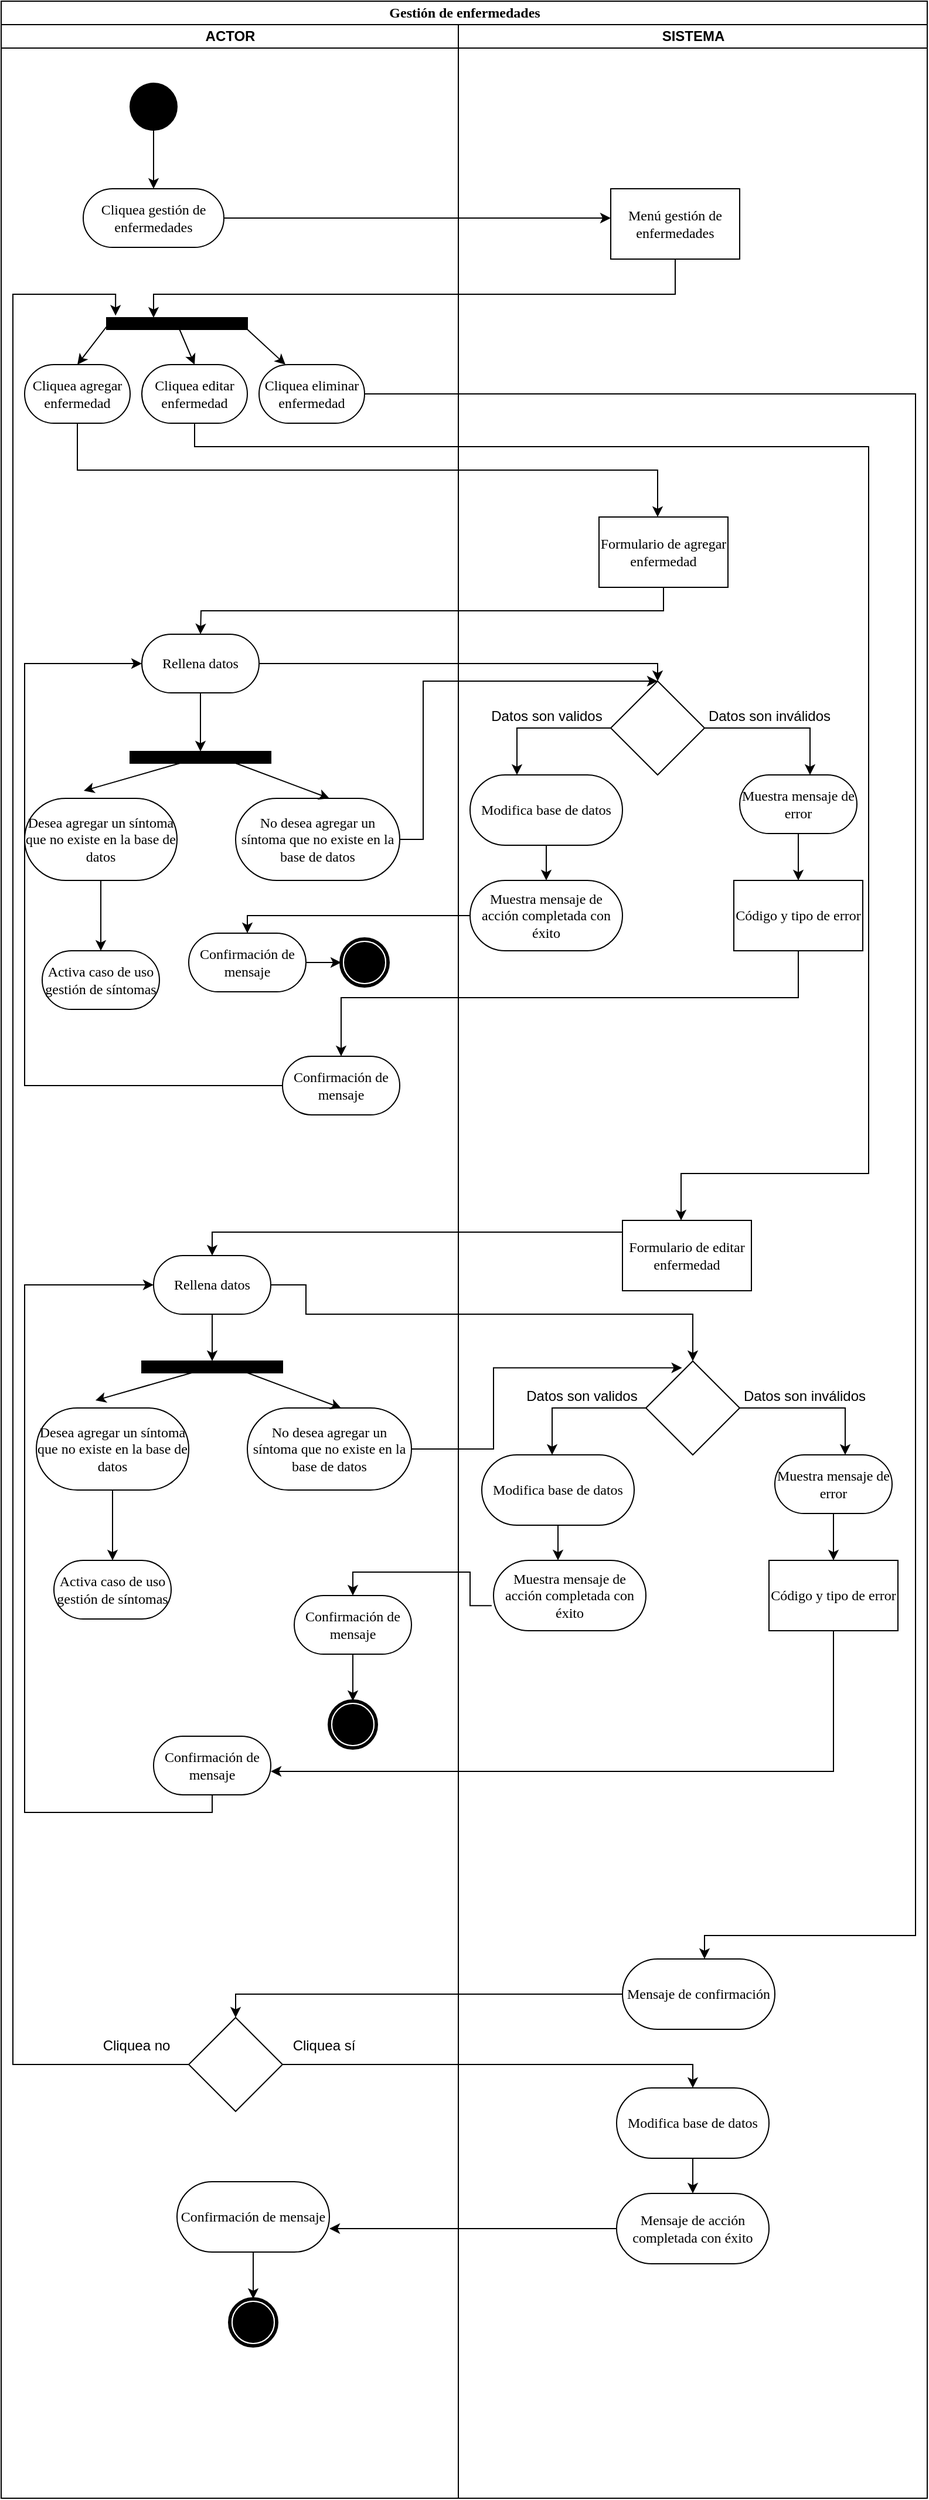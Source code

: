 <mxfile version="12.6.5" type="device" pages="3"><diagram name="GE" id="0783ab3e-0a74-02c8-0abd-f7b4e66b4bec"><mxGraphModel dx="1024" dy="592" grid="1" gridSize="10" guides="1" tooltips="1" connect="1" arrows="1" fold="1" page="1" pageScale="1" pageWidth="850" pageHeight="1100" background="#ffffff" math="0" shadow="0"><root><mxCell id="0"/><mxCell id="1" parent="0"/><mxCell id="1c1d494c118603dd-1" value="Gestión de enfermedades" style="swimlane;html=1;childLayout=stackLayout;startSize=20;rounded=0;shadow=0;comic=0;labelBackgroundColor=none;strokeWidth=1;fontFamily=Verdana;fontSize=12;align=center;" parent="1" vertex="1"><mxGeometry x="40" y="20" width="790" height="2130" as="geometry"/></mxCell><mxCell id="1c1d494c118603dd-2" value="ACTOR" style="swimlane;html=1;startSize=20;" parent="1c1d494c118603dd-1" vertex="1"><mxGeometry y="20" width="390" height="2110" as="geometry"/></mxCell><mxCell id="1c1d494c118603dd-6" value="Cliquea gestión de enfermedades" style="rounded=1;whiteSpace=wrap;html=1;shadow=0;comic=0;labelBackgroundColor=none;strokeWidth=1;fontFamily=Verdana;fontSize=12;align=center;arcSize=50;" parent="1c1d494c118603dd-2" vertex="1"><mxGeometry x="70" y="140" width="120" height="50" as="geometry"/></mxCell><mxCell id="1DxKnwRPX1gxY0xQvIqW-1" style="edgeStyle=orthogonalEdgeStyle;rounded=0;orthogonalLoop=1;jettySize=auto;html=1;entryX=0.5;entryY=0;entryDx=0;entryDy=0;" edge="1" parent="1c1d494c118603dd-2" source="60571a20871a0731-4" target="1c1d494c118603dd-6"><mxGeometry relative="1" as="geometry"/></mxCell><mxCell id="60571a20871a0731-4" value="" style="ellipse;whiteSpace=wrap;html=1;rounded=0;shadow=0;comic=0;labelBackgroundColor=none;strokeWidth=1;fillColor=#000000;fontFamily=Verdana;fontSize=12;align=center;" parent="1c1d494c118603dd-2" vertex="1"><mxGeometry x="110" y="50" width="40" height="40" as="geometry"/></mxCell><mxCell id="1DxKnwRPX1gxY0xQvIqW-4" value="" style="rounded=0;whiteSpace=wrap;html=1;fillColor=#000000;" vertex="1" parent="1c1d494c118603dd-2"><mxGeometry x="90" y="250" width="120" height="10" as="geometry"/></mxCell><mxCell id="1DxKnwRPX1gxY0xQvIqW-6" value="Cliquea agregar enfermedad" style="rounded=1;whiteSpace=wrap;html=1;shadow=0;comic=0;labelBackgroundColor=none;strokeWidth=1;fontFamily=Verdana;fontSize=12;align=center;arcSize=50;" vertex="1" parent="1c1d494c118603dd-2"><mxGeometry x="20" y="290" width="90" height="50" as="geometry"/></mxCell><mxCell id="1DxKnwRPX1gxY0xQvIqW-8" value="Cliquea editar enfermedad" style="rounded=1;whiteSpace=wrap;html=1;shadow=0;comic=0;labelBackgroundColor=none;strokeWidth=1;fontFamily=Verdana;fontSize=12;align=center;arcSize=50;" vertex="1" parent="1c1d494c118603dd-2"><mxGeometry x="120" y="290" width="90" height="50" as="geometry"/></mxCell><mxCell id="1DxKnwRPX1gxY0xQvIqW-7" style="edgeStyle=none;rounded=0;orthogonalLoop=1;jettySize=auto;html=1;entryX=0.5;entryY=0;entryDx=0;entryDy=0;" edge="1" parent="1c1d494c118603dd-2" source="1DxKnwRPX1gxY0xQvIqW-4" target="1DxKnwRPX1gxY0xQvIqW-8"><mxGeometry relative="1" as="geometry"><mxPoint x="150" y="290" as="targetPoint"/></mxGeometry></mxCell><mxCell id="1DxKnwRPX1gxY0xQvIqW-10" value="Cliquea eliminar enfermedad" style="rounded=1;whiteSpace=wrap;html=1;shadow=0;comic=0;labelBackgroundColor=none;strokeWidth=1;fontFamily=Verdana;fontSize=12;align=center;arcSize=50;" vertex="1" parent="1c1d494c118603dd-2"><mxGeometry x="220" y="290" width="90" height="50" as="geometry"/></mxCell><mxCell id="1DxKnwRPX1gxY0xQvIqW-9" style="edgeStyle=none;rounded=0;orthogonalLoop=1;jettySize=auto;html=1;exitX=1;exitY=1;exitDx=0;exitDy=0;entryX=0.25;entryY=0;entryDx=0;entryDy=0;" edge="1" parent="1c1d494c118603dd-2" source="1DxKnwRPX1gxY0xQvIqW-4" target="1DxKnwRPX1gxY0xQvIqW-10"><mxGeometry relative="1" as="geometry"><mxPoint x="210" y="280" as="targetPoint"/></mxGeometry></mxCell><mxCell id="1DxKnwRPX1gxY0xQvIqW-5" style="rounded=0;orthogonalLoop=1;jettySize=auto;html=1;exitX=0;exitY=0.75;exitDx=0;exitDy=0;entryX=0.5;entryY=0;entryDx=0;entryDy=0;" edge="1" parent="1c1d494c118603dd-2" source="1DxKnwRPX1gxY0xQvIqW-4" target="1DxKnwRPX1gxY0xQvIqW-6"><mxGeometry relative="1" as="geometry"><mxPoint x="50" y="290" as="targetPoint"/></mxGeometry></mxCell><mxCell id="1DxKnwRPX1gxY0xQvIqW-12" style="edgeStyle=none;rounded=0;orthogonalLoop=1;jettySize=auto;html=1;exitX=0.75;exitY=1;exitDx=0;exitDy=0;" edge="1" parent="1c1d494c118603dd-2" source="1DxKnwRPX1gxY0xQvIqW-10" target="1DxKnwRPX1gxY0xQvIqW-10"><mxGeometry relative="1" as="geometry"/></mxCell><mxCell id="1DxKnwRPX1gxY0xQvIqW-13" style="edgeStyle=none;rounded=0;orthogonalLoop=1;jettySize=auto;html=1;exitX=0.25;exitY=1;exitDx=0;exitDy=0;entryX=0.25;entryY=0;entryDx=0;entryDy=0;" edge="1" parent="1c1d494c118603dd-2" source="1DxKnwRPX1gxY0xQvIqW-4" target="1DxKnwRPX1gxY0xQvIqW-4"><mxGeometry relative="1" as="geometry"/></mxCell><mxCell id="1DxKnwRPX1gxY0xQvIqW-18" value="Rellena datos" style="rounded=1;whiteSpace=wrap;html=1;shadow=0;comic=0;labelBackgroundColor=none;strokeWidth=1;fontFamily=Verdana;fontSize=12;align=center;arcSize=50;" vertex="1" parent="1c1d494c118603dd-2"><mxGeometry x="120" y="520" width="100" height="50" as="geometry"/></mxCell><mxCell id="1DxKnwRPX1gxY0xQvIqW-35" style="rounded=0;orthogonalLoop=1;jettySize=auto;html=1;entryX=0.388;entryY=-0.092;entryDx=0;entryDy=0;entryPerimeter=0;" edge="1" parent="1c1d494c118603dd-2" source="1DxKnwRPX1gxY0xQvIqW-33" target="1DxKnwRPX1gxY0xQvIqW-34"><mxGeometry relative="1" as="geometry"/></mxCell><mxCell id="1DxKnwRPX1gxY0xQvIqW-33" value="" style="rounded=0;whiteSpace=wrap;html=1;fillColor=#000000;" vertex="1" parent="1c1d494c118603dd-2"><mxGeometry x="110" y="620" width="120" height="10" as="geometry"/></mxCell><mxCell id="1DxKnwRPX1gxY0xQvIqW-34" value="Desea agregar un síntoma que no existe en la base de datos" style="rounded=1;whiteSpace=wrap;html=1;shadow=0;comic=0;labelBackgroundColor=none;strokeWidth=1;fontFamily=Verdana;fontSize=12;align=center;arcSize=50;" vertex="1" parent="1c1d494c118603dd-2"><mxGeometry x="20" y="660" width="130" height="70" as="geometry"/></mxCell><mxCell id="1DxKnwRPX1gxY0xQvIqW-38" value="No desea agregar un síntoma que no existe en la base de datos" style="rounded=1;whiteSpace=wrap;html=1;shadow=0;comic=0;labelBackgroundColor=none;strokeWidth=1;fontFamily=Verdana;fontSize=12;align=center;arcSize=50;" vertex="1" parent="1c1d494c118603dd-2"><mxGeometry x="200" y="660" width="140" height="70" as="geometry"/></mxCell><mxCell id="1DxKnwRPX1gxY0xQvIqW-41" value="Activa caso de uso gestión de síntomas" style="rounded=1;whiteSpace=wrap;html=1;shadow=0;comic=0;labelBackgroundColor=none;strokeWidth=1;fontFamily=Verdana;fontSize=12;align=center;arcSize=50;" vertex="1" parent="1c1d494c118603dd-2"><mxGeometry x="35" y="790" width="100" height="50" as="geometry"/></mxCell><mxCell id="1DxKnwRPX1gxY0xQvIqW-51" style="edgeStyle=orthogonalEdgeStyle;rounded=0;orthogonalLoop=1;jettySize=auto;html=1;exitX=0;exitY=0.5;exitDx=0;exitDy=0;entryX=0;entryY=0.5;entryDx=0;entryDy=0;" edge="1" parent="1c1d494c118603dd-2" source="1DxKnwRPX1gxY0xQvIqW-46" target="1DxKnwRPX1gxY0xQvIqW-18"><mxGeometry relative="1" as="geometry"><Array as="points"><mxPoint x="20" y="905"/><mxPoint x="20" y="545"/></Array></mxGeometry></mxCell><mxCell id="1DxKnwRPX1gxY0xQvIqW-46" value="Confirmación de mensaje" style="rounded=1;whiteSpace=wrap;html=1;shadow=0;comic=0;labelBackgroundColor=none;strokeWidth=1;fontFamily=Verdana;fontSize=12;align=center;arcSize=50;" vertex="1" parent="1c1d494c118603dd-2"><mxGeometry x="240" y="880" width="100" height="50" as="geometry"/></mxCell><mxCell id="1DxKnwRPX1gxY0xQvIqW-52" style="edgeStyle=orthogonalEdgeStyle;rounded=0;orthogonalLoop=1;jettySize=auto;html=1;exitX=1;exitY=0.5;exitDx=0;exitDy=0;entryX=0;entryY=0.5;entryDx=0;entryDy=0;" edge="1" parent="1c1d494c118603dd-2" source="1DxKnwRPX1gxY0xQvIqW-49" target="1DxKnwRPX1gxY0xQvIqW-43"><mxGeometry relative="1" as="geometry"/></mxCell><mxCell id="1DxKnwRPX1gxY0xQvIqW-49" value="Confirmación de mensaje" style="rounded=1;whiteSpace=wrap;html=1;shadow=0;comic=0;labelBackgroundColor=none;strokeWidth=1;fontFamily=Verdana;fontSize=12;align=center;arcSize=50;" vertex="1" parent="1c1d494c118603dd-2"><mxGeometry x="160" y="775" width="100" height="50" as="geometry"/></mxCell><mxCell id="1DxKnwRPX1gxY0xQvIqW-43" value="" style="shape=mxgraph.bpmn.shape;html=1;verticalLabelPosition=bottom;labelBackgroundColor=#ffffff;verticalAlign=top;perimeter=ellipsePerimeter;outline=end;symbol=terminate;rounded=0;shadow=0;comic=0;strokeWidth=1;fontFamily=Verdana;fontSize=12;align=center;" vertex="1" parent="1c1d494c118603dd-2"><mxGeometry x="290" y="780" width="40" height="40" as="geometry"/></mxCell><mxCell id="1DxKnwRPX1gxY0xQvIqW-56" value="Rellena datos" style="rounded=1;whiteSpace=wrap;html=1;shadow=0;comic=0;labelBackgroundColor=none;strokeWidth=1;fontFamily=Verdana;fontSize=12;align=center;arcSize=50;" vertex="1" parent="1c1d494c118603dd-2"><mxGeometry x="130" y="1050" width="100" height="50" as="geometry"/></mxCell><mxCell id="1DxKnwRPX1gxY0xQvIqW-82" value="" style="rounded=0;whiteSpace=wrap;html=1;fillColor=#000000;" vertex="1" parent="1c1d494c118603dd-2"><mxGeometry x="120" y="1140" width="120" height="10" as="geometry"/></mxCell><mxCell id="1DxKnwRPX1gxY0xQvIqW-83" value="Desea agregar un síntoma que no existe en la base de datos" style="rounded=1;whiteSpace=wrap;html=1;shadow=0;comic=0;labelBackgroundColor=none;strokeWidth=1;fontFamily=Verdana;fontSize=12;align=center;arcSize=50;" vertex="1" parent="1c1d494c118603dd-2"><mxGeometry x="30" y="1180" width="130" height="70" as="geometry"/></mxCell><mxCell id="1DxKnwRPX1gxY0xQvIqW-81" style="rounded=0;orthogonalLoop=1;jettySize=auto;html=1;entryX=0.388;entryY=-0.092;entryDx=0;entryDy=0;entryPerimeter=0;" edge="1" parent="1c1d494c118603dd-2" source="1DxKnwRPX1gxY0xQvIqW-82" target="1DxKnwRPX1gxY0xQvIqW-83"><mxGeometry relative="1" as="geometry"/></mxCell><mxCell id="1DxKnwRPX1gxY0xQvIqW-84" value="No desea agregar un síntoma que no existe en la base de datos" style="rounded=1;whiteSpace=wrap;html=1;shadow=0;comic=0;labelBackgroundColor=none;strokeWidth=1;fontFamily=Verdana;fontSize=12;align=center;arcSize=50;" vertex="1" parent="1c1d494c118603dd-2"><mxGeometry x="210" y="1180" width="140" height="70" as="geometry"/></mxCell><mxCell id="1DxKnwRPX1gxY0xQvIqW-85" value="Activa caso de uso gestión de síntomas" style="rounded=1;whiteSpace=wrap;html=1;shadow=0;comic=0;labelBackgroundColor=none;strokeWidth=1;fontFamily=Verdana;fontSize=12;align=center;arcSize=50;" vertex="1" parent="1c1d494c118603dd-2"><mxGeometry x="45" y="1310" width="100" height="50" as="geometry"/></mxCell><mxCell id="1DxKnwRPX1gxY0xQvIqW-86" style="edgeStyle=none;rounded=0;orthogonalLoop=1;jettySize=auto;html=1;exitX=0.75;exitY=1;exitDx=0;exitDy=0;" edge="1" parent="1c1d494c118603dd-2" source="1DxKnwRPX1gxY0xQvIqW-82"><mxGeometry relative="1" as="geometry"><mxPoint x="290" y="1180" as="targetPoint"/></mxGeometry></mxCell><mxCell id="1DxKnwRPX1gxY0xQvIqW-87" style="edgeStyle=orthogonalEdgeStyle;rounded=0;orthogonalLoop=1;jettySize=auto;html=1;" edge="1" parent="1c1d494c118603dd-2" source="1DxKnwRPX1gxY0xQvIqW-83"><mxGeometry relative="1" as="geometry"><mxPoint x="95" y="1310" as="targetPoint"/></mxGeometry></mxCell><mxCell id="1DxKnwRPX1gxY0xQvIqW-101" value="Confirmación de mensaje" style="rounded=1;whiteSpace=wrap;html=1;shadow=0;comic=0;labelBackgroundColor=none;strokeWidth=1;fontFamily=Verdana;fontSize=12;align=center;arcSize=50;" vertex="1" parent="1c1d494c118603dd-2"><mxGeometry x="250" y="1340" width="100" height="50" as="geometry"/></mxCell><mxCell id="1DxKnwRPX1gxY0xQvIqW-103" value="" style="shape=mxgraph.bpmn.shape;html=1;verticalLabelPosition=bottom;labelBackgroundColor=#ffffff;verticalAlign=top;perimeter=ellipsePerimeter;outline=end;symbol=terminate;rounded=0;shadow=0;comic=0;strokeWidth=1;fontFamily=Verdana;fontSize=12;align=center;" vertex="1" parent="1c1d494c118603dd-2"><mxGeometry x="280" y="1430" width="40" height="40" as="geometry"/></mxCell><mxCell id="1DxKnwRPX1gxY0xQvIqW-106" style="edgeStyle=orthogonalEdgeStyle;rounded=0;orthogonalLoop=1;jettySize=auto;html=1;entryX=0;entryY=0.5;entryDx=0;entryDy=0;" edge="1" parent="1c1d494c118603dd-2" source="1DxKnwRPX1gxY0xQvIqW-105" target="1DxKnwRPX1gxY0xQvIqW-56"><mxGeometry relative="1" as="geometry"><Array as="points"><mxPoint x="20" y="1525"/><mxPoint x="20" y="1075"/></Array></mxGeometry></mxCell><mxCell id="1DxKnwRPX1gxY0xQvIqW-105" value="Confirmación de mensaje" style="rounded=1;whiteSpace=wrap;html=1;shadow=0;comic=0;labelBackgroundColor=none;strokeWidth=1;fontFamily=Verdana;fontSize=12;align=center;arcSize=50;" vertex="1" parent="1c1d494c118603dd-2"><mxGeometry x="130" y="1460" width="100" height="50" as="geometry"/></mxCell><mxCell id="1DxKnwRPX1gxY0xQvIqW-110" value="" style="rhombus;whiteSpace=wrap;html=1;fillColor=#FFFFFF;" vertex="1" parent="1c1d494c118603dd-2"><mxGeometry x="160" y="1700" width="80" height="80" as="geometry"/></mxCell><mxCell id="1DxKnwRPX1gxY0xQvIqW-112" style="edgeStyle=orthogonalEdgeStyle;rounded=0;orthogonalLoop=1;jettySize=auto;html=1;entryX=0.063;entryY=-0.18;entryDx=0;entryDy=0;entryPerimeter=0;" edge="1" parent="1c1d494c118603dd-2" target="1DxKnwRPX1gxY0xQvIqW-4"><mxGeometry relative="1" as="geometry"><mxPoint x="190" y="1580" as="targetPoint"/><mxPoint x="160" y="1740" as="sourcePoint"/><Array as="points"><mxPoint x="10" y="1740"/><mxPoint x="10" y="230"/><mxPoint x="98" y="230"/></Array></mxGeometry></mxCell><mxCell id="1DxKnwRPX1gxY0xQvIqW-113" value="Cliquea no" style="text;html=1;align=center;verticalAlign=middle;resizable=0;points=[];autosize=1;" vertex="1" parent="1c1d494c118603dd-2"><mxGeometry x="80" y="1714" width="70" height="20" as="geometry"/></mxCell><mxCell id="1DxKnwRPX1gxY0xQvIqW-115" value="Cliquea sí" style="text;html=1;align=center;verticalAlign=middle;resizable=0;points=[];autosize=1;" vertex="1" parent="1c1d494c118603dd-2"><mxGeometry x="240" y="1714" width="70" height="20" as="geometry"/></mxCell><mxCell id="1DxKnwRPX1gxY0xQvIqW-120" value="Confirmación de mensaje" style="rounded=1;whiteSpace=wrap;html=1;shadow=0;comic=0;labelBackgroundColor=none;strokeWidth=1;fontFamily=Verdana;fontSize=12;align=center;arcSize=50;" vertex="1" parent="1c1d494c118603dd-2"><mxGeometry x="150" y="1840" width="130" height="60" as="geometry"/></mxCell><mxCell id="1DxKnwRPX1gxY0xQvIqW-122" value="" style="shape=mxgraph.bpmn.shape;html=1;verticalLabelPosition=bottom;labelBackgroundColor=#ffffff;verticalAlign=top;perimeter=ellipsePerimeter;outline=end;symbol=terminate;rounded=0;shadow=0;comic=0;strokeWidth=1;fontFamily=Verdana;fontSize=12;align=center;" vertex="1" parent="1c1d494c118603dd-2"><mxGeometry x="195" y="1940" width="40" height="40" as="geometry"/></mxCell><mxCell id="1DxKnwRPX1gxY0xQvIqW-39" style="edgeStyle=orthogonalEdgeStyle;rounded=0;orthogonalLoop=1;jettySize=auto;html=1;entryX=0.5;entryY=0;entryDx=0;entryDy=0;" edge="1" parent="1c1d494c118603dd-1" source="1DxKnwRPX1gxY0xQvIqW-38" target="1DxKnwRPX1gxY0xQvIqW-20"><mxGeometry relative="1" as="geometry"><Array as="points"><mxPoint x="360" y="715"/><mxPoint x="360" y="580"/></Array></mxGeometry></mxCell><mxCell id="1DxKnwRPX1gxY0xQvIqW-45" style="edgeStyle=orthogonalEdgeStyle;rounded=0;orthogonalLoop=1;jettySize=auto;html=1;entryX=0.5;entryY=0;entryDx=0;entryDy=0;" edge="1" parent="1c1d494c118603dd-1" source="1DxKnwRPX1gxY0xQvIqW-27" target="1DxKnwRPX1gxY0xQvIqW-46"><mxGeometry relative="1" as="geometry"><mxPoint x="240" y="900" as="targetPoint"/><Array as="points"><mxPoint x="680" y="850"/><mxPoint x="290" y="850"/></Array></mxGeometry></mxCell><mxCell id="1DxKnwRPX1gxY0xQvIqW-48" style="edgeStyle=orthogonalEdgeStyle;rounded=0;orthogonalLoop=1;jettySize=auto;html=1;entryX=0.5;entryY=0;entryDx=0;entryDy=0;" edge="1" parent="1c1d494c118603dd-1" source="1DxKnwRPX1gxY0xQvIqW-44" target="1DxKnwRPX1gxY0xQvIqW-49"><mxGeometry relative="1" as="geometry"><mxPoint x="200" y="820" as="targetPoint"/><Array as="points"><mxPoint x="465" y="780"/><mxPoint x="210" y="780"/></Array></mxGeometry></mxCell><mxCell id="1DxKnwRPX1gxY0xQvIqW-100" style="edgeStyle=orthogonalEdgeStyle;rounded=0;orthogonalLoop=1;jettySize=auto;html=1;entryX=0.385;entryY=0.072;entryDx=0;entryDy=0;entryPerimeter=0;" edge="1" parent="1c1d494c118603dd-1" source="1DxKnwRPX1gxY0xQvIqW-84" target="1DxKnwRPX1gxY0xQvIqW-89"><mxGeometry relative="1" as="geometry"><Array as="points"><mxPoint x="420" y="1235"/><mxPoint x="420" y="1166"/></Array></mxGeometry></mxCell><mxCell id="1c1d494c118603dd-4" value="SISTEMA" style="swimlane;html=1;startSize=20;" parent="1c1d494c118603dd-1" vertex="1"><mxGeometry x="390" y="20" width="400" height="2110" as="geometry"/></mxCell><mxCell id="1c1d494c118603dd-10" value="Menú gestión de enfermedades" style="rounded=0;whiteSpace=wrap;html=1;shadow=0;comic=0;labelBackgroundColor=none;strokeWidth=1;fontFamily=Verdana;fontSize=12;align=center;arcSize=50;" parent="1c1d494c118603dd-4" vertex="1"><mxGeometry x="130" y="140" width="110" height="60" as="geometry"/></mxCell><mxCell id="1DxKnwRPX1gxY0xQvIqW-16" value="Formulario de agregar enfermedad" style="rounded=0;whiteSpace=wrap;html=1;shadow=0;comic=0;labelBackgroundColor=none;strokeWidth=1;fontFamily=Verdana;fontSize=12;align=center;arcSize=50;" vertex="1" parent="1c1d494c118603dd-4"><mxGeometry x="120" y="420" width="110" height="60" as="geometry"/></mxCell><mxCell id="1DxKnwRPX1gxY0xQvIqW-20" value="" style="rhombus;whiteSpace=wrap;html=1;fillColor=#FFFFFF;" vertex="1" parent="1c1d494c118603dd-4"><mxGeometry x="130" y="560" width="80" height="80" as="geometry"/></mxCell><mxCell id="1DxKnwRPX1gxY0xQvIqW-23" value="Datos son inválidos" style="text;html=1;align=center;verticalAlign=middle;resizable=0;points=[];autosize=1;" vertex="1" parent="1c1d494c118603dd-4"><mxGeometry x="205" y="580" width="120" height="20" as="geometry"/></mxCell><mxCell id="1DxKnwRPX1gxY0xQvIqW-24" value="Datos son validos" style="text;html=1;align=center;verticalAlign=middle;resizable=0;points=[];autosize=1;" vertex="1" parent="1c1d494c118603dd-4"><mxGeometry x="20" y="580" width="110" height="20" as="geometry"/></mxCell><mxCell id="1DxKnwRPX1gxY0xQvIqW-25" value="Muestra mensaje de error" style="rounded=1;whiteSpace=wrap;html=1;shadow=0;comic=0;labelBackgroundColor=none;strokeWidth=1;fontFamily=Verdana;fontSize=12;align=center;arcSize=50;" vertex="1" parent="1c1d494c118603dd-4"><mxGeometry x="240" y="640" width="100" height="50" as="geometry"/></mxCell><mxCell id="1DxKnwRPX1gxY0xQvIqW-27" value="Código y tipo de error" style="rounded=0;whiteSpace=wrap;html=1;shadow=0;comic=0;labelBackgroundColor=none;strokeWidth=1;fontFamily=Verdana;fontSize=12;align=center;arcSize=50;" vertex="1" parent="1c1d494c118603dd-4"><mxGeometry x="235" y="730" width="110" height="60" as="geometry"/></mxCell><mxCell id="1DxKnwRPX1gxY0xQvIqW-44" value="Muestra mensaje de acción completada con éxito" style="rounded=1;whiteSpace=wrap;html=1;shadow=0;comic=0;labelBackgroundColor=none;strokeWidth=1;fontFamily=Verdana;fontSize=12;align=center;arcSize=50;" vertex="1" parent="1c1d494c118603dd-4"><mxGeometry x="10" y="730" width="130" height="60" as="geometry"/></mxCell><mxCell id="1DxKnwRPX1gxY0xQvIqW-54" value="Formulario de editar enfermedad" style="rounded=0;whiteSpace=wrap;html=1;shadow=0;comic=0;labelBackgroundColor=none;strokeWidth=1;fontFamily=Verdana;fontSize=12;align=center;arcSize=50;" vertex="1" parent="1c1d494c118603dd-4"><mxGeometry x="140" y="1020" width="110" height="60" as="geometry"/></mxCell><mxCell id="1DxKnwRPX1gxY0xQvIqW-89" value="" style="rhombus;whiteSpace=wrap;html=1;fillColor=#FFFFFF;" vertex="1" parent="1c1d494c118603dd-4"><mxGeometry x="160" y="1140" width="80" height="80" as="geometry"/></mxCell><mxCell id="1DxKnwRPX1gxY0xQvIqW-91" value="Datos son inválidos" style="text;html=1;align=center;verticalAlign=middle;resizable=0;points=[];autosize=1;" vertex="1" parent="1c1d494c118603dd-4"><mxGeometry x="235" y="1160" width="120" height="20" as="geometry"/></mxCell><mxCell id="1DxKnwRPX1gxY0xQvIqW-92" value="Datos son validos" style="text;html=1;align=center;verticalAlign=middle;resizable=0;points=[];autosize=1;" vertex="1" parent="1c1d494c118603dd-4"><mxGeometry x="50" y="1160" width="110" height="20" as="geometry"/></mxCell><mxCell id="1DxKnwRPX1gxY0xQvIqW-93" value="Muestra mensaje de error" style="rounded=1;whiteSpace=wrap;html=1;shadow=0;comic=0;labelBackgroundColor=none;strokeWidth=1;fontFamily=Verdana;fontSize=12;align=center;arcSize=50;" vertex="1" parent="1c1d494c118603dd-4"><mxGeometry x="270" y="1220" width="100" height="50" as="geometry"/></mxCell><mxCell id="1DxKnwRPX1gxY0xQvIqW-94" value="Código y tipo de error" style="rounded=0;whiteSpace=wrap;html=1;shadow=0;comic=0;labelBackgroundColor=none;strokeWidth=1;fontFamily=Verdana;fontSize=12;align=center;arcSize=50;" vertex="1" parent="1c1d494c118603dd-4"><mxGeometry x="265" y="1310" width="110" height="60" as="geometry"/></mxCell><mxCell id="1DxKnwRPX1gxY0xQvIqW-95" value="Muestra mensaje de acción completada con éxito" style="rounded=1;whiteSpace=wrap;html=1;shadow=0;comic=0;labelBackgroundColor=none;strokeWidth=1;fontFamily=Verdana;fontSize=12;align=center;arcSize=50;" vertex="1" parent="1c1d494c118603dd-4"><mxGeometry x="30" y="1310" width="130" height="60" as="geometry"/></mxCell><mxCell id="1DxKnwRPX1gxY0xQvIqW-96" style="edgeStyle=orthogonalEdgeStyle;rounded=0;orthogonalLoop=1;jettySize=auto;html=1;" edge="1" parent="1c1d494c118603dd-4"><mxGeometry relative="1" as="geometry"><mxPoint x="330" y="1220" as="targetPoint"/><mxPoint x="240" y="1180" as="sourcePoint"/><Array as="points"><mxPoint x="330" y="1180"/></Array></mxGeometry></mxCell><mxCell id="1DxKnwRPX1gxY0xQvIqW-97" style="edgeStyle=orthogonalEdgeStyle;rounded=0;orthogonalLoop=1;jettySize=auto;html=1;exitX=0;exitY=0.5;exitDx=0;exitDy=0;" edge="1" parent="1c1d494c118603dd-4"><mxGeometry relative="1" as="geometry"><mxPoint x="80" y="1220" as="targetPoint"/><mxPoint x="160" y="1180" as="sourcePoint"/><Array as="points"><mxPoint x="80" y="1180"/></Array></mxGeometry></mxCell><mxCell id="1DxKnwRPX1gxY0xQvIqW-98" style="edgeStyle=orthogonalEdgeStyle;rounded=0;orthogonalLoop=1;jettySize=auto;html=1;" edge="1" parent="1c1d494c118603dd-4" source="1DxKnwRPX1gxY0xQvIqW-93"><mxGeometry relative="1" as="geometry"><mxPoint x="320" y="1310" as="targetPoint"/></mxGeometry></mxCell><mxCell id="1DxKnwRPX1gxY0xQvIqW-108" value="Mensaje de confirmación" style="rounded=1;whiteSpace=wrap;html=1;shadow=0;comic=0;labelBackgroundColor=none;strokeWidth=1;fontFamily=Verdana;fontSize=12;align=center;arcSize=50;" vertex="1" parent="1c1d494c118603dd-4"><mxGeometry x="140" y="1650" width="130" height="60" as="geometry"/></mxCell><mxCell id="1DxKnwRPX1gxY0xQvIqW-116" value="Mensaje de acción completada con éxito" style="rounded=1;whiteSpace=wrap;html=1;shadow=0;comic=0;labelBackgroundColor=none;strokeWidth=1;fontFamily=Verdana;fontSize=12;align=center;arcSize=50;" vertex="1" parent="1c1d494c118603dd-4"><mxGeometry x="135" y="1850" width="130" height="60" as="geometry"/></mxCell><mxCell id="1DxKnwRPX1gxY0xQvIqW-118" style="edgeStyle=orthogonalEdgeStyle;rounded=0;orthogonalLoop=1;jettySize=auto;html=1;entryX=0.5;entryY=0;entryDx=0;entryDy=0;" edge="1" parent="1c1d494c118603dd-4" source="1DxKnwRPX1gxY0xQvIqW-117" target="1DxKnwRPX1gxY0xQvIqW-116"><mxGeometry relative="1" as="geometry"/></mxCell><mxCell id="1DxKnwRPX1gxY0xQvIqW-117" value="Modifica base de datos" style="rounded=1;whiteSpace=wrap;html=1;shadow=0;comic=0;labelBackgroundColor=none;strokeWidth=1;fontFamily=Verdana;fontSize=12;align=center;arcSize=50;" vertex="1" parent="1c1d494c118603dd-4"><mxGeometry x="135" y="1760" width="130" height="60" as="geometry"/></mxCell><mxCell id="1DxKnwRPX1gxY0xQvIqW-124" style="edgeStyle=orthogonalEdgeStyle;rounded=0;orthogonalLoop=1;jettySize=auto;html=1;entryX=0.5;entryY=0;entryDx=0;entryDy=0;" edge="1" parent="1c1d494c118603dd-4" source="1DxKnwRPX1gxY0xQvIqW-123" target="1DxKnwRPX1gxY0xQvIqW-44"><mxGeometry relative="1" as="geometry"/></mxCell><mxCell id="1DxKnwRPX1gxY0xQvIqW-123" value="Modifica base de datos" style="rounded=1;whiteSpace=wrap;html=1;shadow=0;comic=0;labelBackgroundColor=none;strokeWidth=1;fontFamily=Verdana;fontSize=12;align=center;arcSize=50;" vertex="1" parent="1c1d494c118603dd-4"><mxGeometry x="10" y="640" width="130" height="60" as="geometry"/></mxCell><mxCell id="1DxKnwRPX1gxY0xQvIqW-125" value="Modifica base de datos" style="rounded=1;whiteSpace=wrap;html=1;shadow=0;comic=0;labelBackgroundColor=none;strokeWidth=1;fontFamily=Verdana;fontSize=12;align=center;arcSize=50;" vertex="1" parent="1c1d494c118603dd-4"><mxGeometry x="20" y="1220" width="130" height="60" as="geometry"/></mxCell><mxCell id="1DxKnwRPX1gxY0xQvIqW-2" style="edgeStyle=orthogonalEdgeStyle;rounded=0;orthogonalLoop=1;jettySize=auto;html=1;" edge="1" parent="1" source="1c1d494c118603dd-6"><mxGeometry relative="1" as="geometry"><mxPoint x="560" y="205" as="targetPoint"/></mxGeometry></mxCell><mxCell id="1DxKnwRPX1gxY0xQvIqW-3" style="edgeStyle=orthogonalEdgeStyle;rounded=0;orthogonalLoop=1;jettySize=auto;html=1;" edge="1" parent="1" source="1c1d494c118603dd-10"><mxGeometry relative="1" as="geometry"><mxPoint x="170" y="290" as="targetPoint"/><Array as="points"><mxPoint x="615" y="270"/><mxPoint x="170" y="270"/></Array></mxGeometry></mxCell><mxCell id="1DxKnwRPX1gxY0xQvIqW-14" style="edgeStyle=orthogonalEdgeStyle;rounded=0;orthogonalLoop=1;jettySize=auto;html=1;" edge="1" parent="1" source="1DxKnwRPX1gxY0xQvIqW-6"><mxGeometry relative="1" as="geometry"><mxPoint x="600" y="460" as="targetPoint"/><Array as="points"><mxPoint x="105" y="420"/><mxPoint x="600" y="420"/></Array></mxGeometry></mxCell><mxCell id="1DxKnwRPX1gxY0xQvIqW-17" style="edgeStyle=orthogonalEdgeStyle;rounded=0;orthogonalLoop=1;jettySize=auto;html=1;exitX=0.5;exitY=1;exitDx=0;exitDy=0;" edge="1" parent="1" source="1DxKnwRPX1gxY0xQvIqW-16"><mxGeometry relative="1" as="geometry"><mxPoint x="210" y="560" as="targetPoint"/></mxGeometry></mxCell><mxCell id="1DxKnwRPX1gxY0xQvIqW-19" style="edgeStyle=orthogonalEdgeStyle;rounded=0;orthogonalLoop=1;jettySize=auto;html=1;" edge="1" parent="1" source="1DxKnwRPX1gxY0xQvIqW-18"><mxGeometry relative="1" as="geometry"><mxPoint x="600" y="600" as="targetPoint"/><Array as="points"><mxPoint x="600" y="585"/></Array></mxGeometry></mxCell><mxCell id="1DxKnwRPX1gxY0xQvIqW-21" style="edgeStyle=orthogonalEdgeStyle;rounded=0;orthogonalLoop=1;jettySize=auto;html=1;" edge="1" parent="1" source="1DxKnwRPX1gxY0xQvIqW-20"><mxGeometry relative="1" as="geometry"><mxPoint x="730" y="680" as="targetPoint"/><Array as="points"><mxPoint x="730" y="640"/></Array></mxGeometry></mxCell><mxCell id="1DxKnwRPX1gxY0xQvIqW-22" style="edgeStyle=orthogonalEdgeStyle;rounded=0;orthogonalLoop=1;jettySize=auto;html=1;exitX=0;exitY=0.5;exitDx=0;exitDy=0;" edge="1" parent="1" source="1DxKnwRPX1gxY0xQvIqW-20"><mxGeometry relative="1" as="geometry"><mxPoint x="480" y="680" as="targetPoint"/><Array as="points"><mxPoint x="480" y="640"/></Array></mxGeometry></mxCell><mxCell id="1DxKnwRPX1gxY0xQvIqW-26" style="edgeStyle=orthogonalEdgeStyle;rounded=0;orthogonalLoop=1;jettySize=auto;html=1;" edge="1" parent="1" source="1DxKnwRPX1gxY0xQvIqW-25"><mxGeometry relative="1" as="geometry"><mxPoint x="720" y="770" as="targetPoint"/></mxGeometry></mxCell><mxCell id="1DxKnwRPX1gxY0xQvIqW-32" style="edgeStyle=orthogonalEdgeStyle;rounded=0;orthogonalLoop=1;jettySize=auto;html=1;" edge="1" parent="1" source="1DxKnwRPX1gxY0xQvIqW-18"><mxGeometry relative="1" as="geometry"><mxPoint x="210" y="660" as="targetPoint"/></mxGeometry></mxCell><mxCell id="1DxKnwRPX1gxY0xQvIqW-37" style="edgeStyle=none;rounded=0;orthogonalLoop=1;jettySize=auto;html=1;exitX=0.75;exitY=1;exitDx=0;exitDy=0;" edge="1" parent="1" source="1DxKnwRPX1gxY0xQvIqW-33"><mxGeometry relative="1" as="geometry"><mxPoint x="320" y="700" as="targetPoint"/></mxGeometry></mxCell><mxCell id="1DxKnwRPX1gxY0xQvIqW-40" style="edgeStyle=orthogonalEdgeStyle;rounded=0;orthogonalLoop=1;jettySize=auto;html=1;" edge="1" parent="1" source="1DxKnwRPX1gxY0xQvIqW-34"><mxGeometry relative="1" as="geometry"><mxPoint x="125" y="830" as="targetPoint"/></mxGeometry></mxCell><mxCell id="1DxKnwRPX1gxY0xQvIqW-53" style="edgeStyle=orthogonalEdgeStyle;rounded=0;orthogonalLoop=1;jettySize=auto;html=1;" edge="1" parent="1" source="1DxKnwRPX1gxY0xQvIqW-8"><mxGeometry relative="1" as="geometry"><mxPoint x="620" y="1060" as="targetPoint"/><Array as="points"><mxPoint x="205" y="400"/><mxPoint x="780" y="400"/><mxPoint x="780" y="1020"/><mxPoint x="620" y="1020"/><mxPoint x="620" y="1060"/></Array></mxGeometry></mxCell><mxCell id="1DxKnwRPX1gxY0xQvIqW-55" style="edgeStyle=orthogonalEdgeStyle;rounded=0;orthogonalLoop=1;jettySize=auto;html=1;exitX=0;exitY=0.5;exitDx=0;exitDy=0;" edge="1" parent="1" source="1DxKnwRPX1gxY0xQvIqW-54"><mxGeometry relative="1" as="geometry"><mxPoint x="220" y="1090" as="targetPoint"/><Array as="points"><mxPoint x="570" y="1070"/><mxPoint x="220" y="1070"/></Array></mxGeometry></mxCell><mxCell id="1DxKnwRPX1gxY0xQvIqW-57" style="edgeStyle=orthogonalEdgeStyle;rounded=0;orthogonalLoop=1;jettySize=auto;html=1;exitX=0.5;exitY=1;exitDx=0;exitDy=0;" edge="1" parent="1" source="1DxKnwRPX1gxY0xQvIqW-56"><mxGeometry relative="1" as="geometry"><mxPoint x="220" y="1180" as="targetPoint"/></mxGeometry></mxCell><mxCell id="1DxKnwRPX1gxY0xQvIqW-88" style="edgeStyle=orthogonalEdgeStyle;rounded=0;orthogonalLoop=1;jettySize=auto;html=1;exitX=1;exitY=0.5;exitDx=0;exitDy=0;" edge="1" parent="1" source="1DxKnwRPX1gxY0xQvIqW-56"><mxGeometry relative="1" as="geometry"><mxPoint x="630" y="1180" as="targetPoint"/><Array as="points"><mxPoint x="300" y="1115"/><mxPoint x="300" y="1140"/><mxPoint x="630" y="1140"/></Array></mxGeometry></mxCell><mxCell id="1DxKnwRPX1gxY0xQvIqW-99" style="edgeStyle=orthogonalEdgeStyle;rounded=0;orthogonalLoop=1;jettySize=auto;html=1;exitX=-0.012;exitY=0.643;exitDx=0;exitDy=0;exitPerimeter=0;" edge="1" parent="1" source="1DxKnwRPX1gxY0xQvIqW-95"><mxGeometry relative="1" as="geometry"><mxPoint x="340" y="1380" as="targetPoint"/><Array as="points"><mxPoint x="440" y="1389"/><mxPoint x="440" y="1360"/><mxPoint x="340" y="1360"/></Array></mxGeometry></mxCell><mxCell id="1DxKnwRPX1gxY0xQvIqW-102" style="edgeStyle=orthogonalEdgeStyle;rounded=0;orthogonalLoop=1;jettySize=auto;html=1;" edge="1" parent="1" source="1DxKnwRPX1gxY0xQvIqW-101"><mxGeometry relative="1" as="geometry"><mxPoint x="340" y="1470" as="targetPoint"/></mxGeometry></mxCell><mxCell id="1DxKnwRPX1gxY0xQvIqW-104" style="edgeStyle=orthogonalEdgeStyle;rounded=0;orthogonalLoop=1;jettySize=auto;html=1;" edge="1" parent="1" source="1DxKnwRPX1gxY0xQvIqW-94"><mxGeometry relative="1" as="geometry"><mxPoint x="270" y="1530" as="targetPoint"/><Array as="points"><mxPoint x="750" y="1530"/></Array></mxGeometry></mxCell><mxCell id="1DxKnwRPX1gxY0xQvIqW-107" style="edgeStyle=orthogonalEdgeStyle;rounded=0;orthogonalLoop=1;jettySize=auto;html=1;" edge="1" parent="1" source="1DxKnwRPX1gxY0xQvIqW-10"><mxGeometry relative="1" as="geometry"><mxPoint x="640" y="1690" as="targetPoint"/><Array as="points"><mxPoint x="820" y="355"/><mxPoint x="820" y="1670"/><mxPoint x="640" y="1670"/></Array></mxGeometry></mxCell><mxCell id="1DxKnwRPX1gxY0xQvIqW-109" style="edgeStyle=orthogonalEdgeStyle;rounded=0;orthogonalLoop=1;jettySize=auto;html=1;exitX=0;exitY=0.5;exitDx=0;exitDy=0;" edge="1" parent="1" source="1DxKnwRPX1gxY0xQvIqW-108"><mxGeometry relative="1" as="geometry"><mxPoint x="240" y="1740" as="targetPoint"/><Array as="points"><mxPoint x="240" y="1720"/></Array></mxGeometry></mxCell><mxCell id="1DxKnwRPX1gxY0xQvIqW-114" style="edgeStyle=orthogonalEdgeStyle;rounded=0;orthogonalLoop=1;jettySize=auto;html=1;exitX=1;exitY=0.5;exitDx=0;exitDy=0;" edge="1" parent="1" source="1DxKnwRPX1gxY0xQvIqW-110"><mxGeometry relative="1" as="geometry"><mxPoint x="630" y="1800" as="targetPoint"/><Array as="points"><mxPoint x="630" y="1780"/></Array></mxGeometry></mxCell><mxCell id="1DxKnwRPX1gxY0xQvIqW-119" style="edgeStyle=orthogonalEdgeStyle;rounded=0;orthogonalLoop=1;jettySize=auto;html=1;exitX=0;exitY=0.5;exitDx=0;exitDy=0;" edge="1" parent="1" source="1DxKnwRPX1gxY0xQvIqW-116"><mxGeometry relative="1" as="geometry"><mxPoint x="320" y="1920" as="targetPoint"/></mxGeometry></mxCell><mxCell id="1DxKnwRPX1gxY0xQvIqW-121" style="edgeStyle=orthogonalEdgeStyle;rounded=0;orthogonalLoop=1;jettySize=auto;html=1;" edge="1" parent="1" source="1DxKnwRPX1gxY0xQvIqW-120"><mxGeometry relative="1" as="geometry"><mxPoint x="255" y="1980" as="targetPoint"/></mxGeometry></mxCell><mxCell id="1DxKnwRPX1gxY0xQvIqW-126" style="edgeStyle=orthogonalEdgeStyle;rounded=0;orthogonalLoop=1;jettySize=auto;html=1;" edge="1" parent="1" source="1DxKnwRPX1gxY0xQvIqW-125"><mxGeometry relative="1" as="geometry"><mxPoint x="515" y="1350" as="targetPoint"/></mxGeometry></mxCell></root></mxGraphModel></diagram><diagram id="Pt5UDltOsuOke5mn5twC" name="GS"><mxGraphModel dx="1024" dy="592" grid="1" gridSize="10" guides="1" tooltips="1" connect="1" arrows="1" fold="1" page="1" pageScale="1" pageWidth="850" pageHeight="1100" math="0" shadow="0"><root><mxCell id="TFIuS3xWS3tDhYZo6X7T-0"/><mxCell id="TFIuS3xWS3tDhYZo6X7T-1" parent="TFIuS3xWS3tDhYZo6X7T-0"/><mxCell id="_zeHWCF-yDpip2rLqSrM-0" value="Gestión de síntomas" style="swimlane;html=1;childLayout=stackLayout;startSize=20;rounded=0;shadow=0;comic=0;labelBackgroundColor=none;strokeWidth=1;fontFamily=Verdana;fontSize=12;align=center;" vertex="1" parent="TFIuS3xWS3tDhYZo6X7T-1"><mxGeometry x="40" y="20" width="790" height="2130" as="geometry"/></mxCell><mxCell id="_zeHWCF-yDpip2rLqSrM-1" value="ACTOR" style="swimlane;html=1;startSize=20;" vertex="1" parent="_zeHWCF-yDpip2rLqSrM-0"><mxGeometry y="20" width="390" height="2110" as="geometry"/></mxCell><mxCell id="_zeHWCF-yDpip2rLqSrM-4" value="" style="ellipse;whiteSpace=wrap;html=1;rounded=0;shadow=0;comic=0;labelBackgroundColor=none;strokeWidth=1;fillColor=#000000;fontFamily=Verdana;fontSize=12;align=center;" vertex="1" parent="_zeHWCF-yDpip2rLqSrM-1"><mxGeometry x="110" y="50" width="40" height="40" as="geometry"/></mxCell><mxCell id="_zeHWCF-yDpip2rLqSrM-5" value="" style="rounded=0;whiteSpace=wrap;html=1;fillColor=#000000;" vertex="1" parent="_zeHWCF-yDpip2rLqSrM-1"><mxGeometry x="90" y="250" width="120" height="10" as="geometry"/></mxCell><mxCell id="_zeHWCF-yDpip2rLqSrM-6" value="Cliquea agregar síntoma" style="rounded=1;whiteSpace=wrap;html=1;shadow=0;comic=0;labelBackgroundColor=none;strokeWidth=1;fontFamily=Verdana;fontSize=12;align=center;arcSize=50;" vertex="1" parent="_zeHWCF-yDpip2rLqSrM-1"><mxGeometry x="20" y="290" width="90" height="50" as="geometry"/></mxCell><mxCell id="_zeHWCF-yDpip2rLqSrM-7" value="Cliquea editar síntoma" style="rounded=1;whiteSpace=wrap;html=1;shadow=0;comic=0;labelBackgroundColor=none;strokeWidth=1;fontFamily=Verdana;fontSize=12;align=center;arcSize=50;" vertex="1" parent="_zeHWCF-yDpip2rLqSrM-1"><mxGeometry x="120" y="290" width="90" height="50" as="geometry"/></mxCell><mxCell id="_zeHWCF-yDpip2rLqSrM-8" style="edgeStyle=none;rounded=0;orthogonalLoop=1;jettySize=auto;html=1;entryX=0.5;entryY=0;entryDx=0;entryDy=0;" edge="1" parent="_zeHWCF-yDpip2rLqSrM-1" source="_zeHWCF-yDpip2rLqSrM-5" target="_zeHWCF-yDpip2rLqSrM-7"><mxGeometry relative="1" as="geometry"><mxPoint x="150" y="290" as="targetPoint"/></mxGeometry></mxCell><mxCell id="_zeHWCF-yDpip2rLqSrM-9" value="Cliquea eliminar síntoma" style="rounded=1;whiteSpace=wrap;html=1;shadow=0;comic=0;labelBackgroundColor=none;strokeWidth=1;fontFamily=Verdana;fontSize=12;align=center;arcSize=50;" vertex="1" parent="_zeHWCF-yDpip2rLqSrM-1"><mxGeometry x="220" y="290" width="90" height="50" as="geometry"/></mxCell><mxCell id="_zeHWCF-yDpip2rLqSrM-10" style="edgeStyle=none;rounded=0;orthogonalLoop=1;jettySize=auto;html=1;exitX=1;exitY=1;exitDx=0;exitDy=0;entryX=0.25;entryY=0;entryDx=0;entryDy=0;" edge="1" parent="_zeHWCF-yDpip2rLqSrM-1" source="_zeHWCF-yDpip2rLqSrM-5" target="_zeHWCF-yDpip2rLqSrM-9"><mxGeometry relative="1" as="geometry"><mxPoint x="210" y="280" as="targetPoint"/></mxGeometry></mxCell><mxCell id="_zeHWCF-yDpip2rLqSrM-11" style="rounded=0;orthogonalLoop=1;jettySize=auto;html=1;exitX=0;exitY=0.75;exitDx=0;exitDy=0;entryX=0.5;entryY=0;entryDx=0;entryDy=0;" edge="1" parent="_zeHWCF-yDpip2rLqSrM-1" source="_zeHWCF-yDpip2rLqSrM-5" target="_zeHWCF-yDpip2rLqSrM-6"><mxGeometry relative="1" as="geometry"><mxPoint x="50" y="290" as="targetPoint"/></mxGeometry></mxCell><mxCell id="_zeHWCF-yDpip2rLqSrM-12" style="edgeStyle=none;rounded=0;orthogonalLoop=1;jettySize=auto;html=1;exitX=0.75;exitY=1;exitDx=0;exitDy=0;" edge="1" parent="_zeHWCF-yDpip2rLqSrM-1" source="_zeHWCF-yDpip2rLqSrM-9" target="_zeHWCF-yDpip2rLqSrM-9"><mxGeometry relative="1" as="geometry"/></mxCell><mxCell id="_zeHWCF-yDpip2rLqSrM-13" style="edgeStyle=none;rounded=0;orthogonalLoop=1;jettySize=auto;html=1;exitX=0.25;exitY=1;exitDx=0;exitDy=0;entryX=0.25;entryY=0;entryDx=0;entryDy=0;" edge="1" parent="_zeHWCF-yDpip2rLqSrM-1" source="_zeHWCF-yDpip2rLqSrM-5" target="_zeHWCF-yDpip2rLqSrM-5"><mxGeometry relative="1" as="geometry"/></mxCell><mxCell id="_zeHWCF-yDpip2rLqSrM-14" value="Rellena datos" style="rounded=1;whiteSpace=wrap;html=1;shadow=0;comic=0;labelBackgroundColor=none;strokeWidth=1;fontFamily=Verdana;fontSize=12;align=center;arcSize=50;" vertex="1" parent="_zeHWCF-yDpip2rLqSrM-1"><mxGeometry x="120" y="510" width="100" height="50" as="geometry"/></mxCell><mxCell id="_zeHWCF-yDpip2rLqSrM-20" style="edgeStyle=orthogonalEdgeStyle;rounded=0;orthogonalLoop=1;jettySize=auto;html=1;exitX=0;exitY=0.5;exitDx=0;exitDy=0;entryX=0;entryY=0.5;entryDx=0;entryDy=0;" edge="1" parent="_zeHWCF-yDpip2rLqSrM-1" source="_zeHWCF-yDpip2rLqSrM-21" target="_zeHWCF-yDpip2rLqSrM-14"><mxGeometry relative="1" as="geometry"><Array as="points"><mxPoint x="20" y="905"/><mxPoint x="20" y="535"/></Array></mxGeometry></mxCell><mxCell id="_zeHWCF-yDpip2rLqSrM-21" value="Confirmación de mensaje" style="rounded=1;whiteSpace=wrap;html=1;shadow=0;comic=0;labelBackgroundColor=none;strokeWidth=1;fontFamily=Verdana;fontSize=12;align=center;arcSize=50;" vertex="1" parent="_zeHWCF-yDpip2rLqSrM-1"><mxGeometry x="240" y="880" width="100" height="50" as="geometry"/></mxCell><mxCell id="_zeHWCF-yDpip2rLqSrM-22" style="edgeStyle=orthogonalEdgeStyle;rounded=0;orthogonalLoop=1;jettySize=auto;html=1;exitX=1;exitY=0.5;exitDx=0;exitDy=0;entryX=0;entryY=0.5;entryDx=0;entryDy=0;" edge="1" parent="_zeHWCF-yDpip2rLqSrM-1" source="_zeHWCF-yDpip2rLqSrM-23" target="_zeHWCF-yDpip2rLqSrM-24"><mxGeometry relative="1" as="geometry"/></mxCell><mxCell id="_zeHWCF-yDpip2rLqSrM-23" value="Confirmación de mensaje" style="rounded=1;whiteSpace=wrap;html=1;shadow=0;comic=0;labelBackgroundColor=none;strokeWidth=1;fontFamily=Verdana;fontSize=12;align=center;arcSize=50;" vertex="1" parent="_zeHWCF-yDpip2rLqSrM-1"><mxGeometry x="160" y="775" width="100" height="50" as="geometry"/></mxCell><mxCell id="_zeHWCF-yDpip2rLqSrM-24" value="" style="shape=mxgraph.bpmn.shape;html=1;verticalLabelPosition=bottom;labelBackgroundColor=#ffffff;verticalAlign=top;perimeter=ellipsePerimeter;outline=end;symbol=terminate;rounded=0;shadow=0;comic=0;strokeWidth=1;fontFamily=Verdana;fontSize=12;align=center;" vertex="1" parent="_zeHWCF-yDpip2rLqSrM-1"><mxGeometry x="290" y="780" width="40" height="40" as="geometry"/></mxCell><mxCell id="_zeHWCF-yDpip2rLqSrM-25" value="Rellena datos" style="rounded=1;whiteSpace=wrap;html=1;shadow=0;comic=0;labelBackgroundColor=none;strokeWidth=1;fontFamily=Verdana;fontSize=12;align=center;arcSize=50;" vertex="1" parent="_zeHWCF-yDpip2rLqSrM-1"><mxGeometry x="130" y="1045" width="100" height="50" as="geometry"/></mxCell><mxCell id="_zeHWCF-yDpip2rLqSrM-34" value="" style="shape=mxgraph.bpmn.shape;html=1;verticalLabelPosition=bottom;labelBackgroundColor=#ffffff;verticalAlign=top;perimeter=ellipsePerimeter;outline=end;symbol=terminate;rounded=0;shadow=0;comic=0;strokeWidth=1;fontFamily=Verdana;fontSize=12;align=center;" vertex="1" parent="_zeHWCF-yDpip2rLqSrM-1"><mxGeometry x="175" y="1440" width="40" height="40" as="geometry"/></mxCell><mxCell id="_zeHWCF-yDpip2rLqSrM-36" value="Confirmación de mensaje" style="rounded=1;whiteSpace=wrap;html=1;shadow=0;comic=0;labelBackgroundColor=none;strokeWidth=1;fontFamily=Verdana;fontSize=12;align=center;arcSize=50;" vertex="1" parent="_zeHWCF-yDpip2rLqSrM-1"><mxGeometry x="245" y="1460" width="100" height="50" as="geometry"/></mxCell><mxCell id="_zeHWCF-yDpip2rLqSrM-37" value="" style="rhombus;whiteSpace=wrap;html=1;fillColor=#FFFFFF;" vertex="1" parent="_zeHWCF-yDpip2rLqSrM-1"><mxGeometry x="160" y="1700" width="80" height="80" as="geometry"/></mxCell><mxCell id="_zeHWCF-yDpip2rLqSrM-38" style="edgeStyle=orthogonalEdgeStyle;rounded=0;orthogonalLoop=1;jettySize=auto;html=1;entryX=0.063;entryY=-0.18;entryDx=0;entryDy=0;entryPerimeter=0;" edge="1" parent="_zeHWCF-yDpip2rLqSrM-1" target="_zeHWCF-yDpip2rLqSrM-5"><mxGeometry relative="1" as="geometry"><mxPoint x="190" y="1580" as="targetPoint"/><mxPoint x="160" y="1740" as="sourcePoint"/><Array as="points"><mxPoint x="10" y="1740"/><mxPoint x="10" y="230"/><mxPoint x="98" y="230"/></Array></mxGeometry></mxCell><mxCell id="_zeHWCF-yDpip2rLqSrM-39" value="Cliquea no" style="text;html=1;align=center;verticalAlign=middle;resizable=0;points=[];autosize=1;" vertex="1" parent="_zeHWCF-yDpip2rLqSrM-1"><mxGeometry x="80" y="1714" width="70" height="20" as="geometry"/></mxCell><mxCell id="_zeHWCF-yDpip2rLqSrM-40" value="Cliquea sí" style="text;html=1;align=center;verticalAlign=middle;resizable=0;points=[];autosize=1;" vertex="1" parent="_zeHWCF-yDpip2rLqSrM-1"><mxGeometry x="240" y="1714" width="70" height="20" as="geometry"/></mxCell><mxCell id="_zeHWCF-yDpip2rLqSrM-98" style="edgeStyle=orthogonalEdgeStyle;rounded=0;orthogonalLoop=1;jettySize=auto;html=1;entryX=0.5;entryY=0;entryDx=0;entryDy=0;startArrow=none;startFill=0;endArrow=classic;endFill=1;" edge="1" parent="_zeHWCF-yDpip2rLqSrM-1" source="_zeHWCF-yDpip2rLqSrM-41" target="_zeHWCF-yDpip2rLqSrM-42"><mxGeometry relative="1" as="geometry"/></mxCell><mxCell id="_zeHWCF-yDpip2rLqSrM-41" value="Confirmación de mensaje" style="rounded=1;whiteSpace=wrap;html=1;shadow=0;comic=0;labelBackgroundColor=none;strokeWidth=1;fontFamily=Verdana;fontSize=12;align=center;arcSize=50;" vertex="1" parent="_zeHWCF-yDpip2rLqSrM-1"><mxGeometry x="160" y="1850" width="130" height="60" as="geometry"/></mxCell><mxCell id="_zeHWCF-yDpip2rLqSrM-42" value="" style="shape=mxgraph.bpmn.shape;html=1;verticalLabelPosition=bottom;labelBackgroundColor=#ffffff;verticalAlign=top;perimeter=ellipsePerimeter;outline=end;symbol=terminate;rounded=0;shadow=0;comic=0;strokeWidth=1;fontFamily=Verdana;fontSize=12;align=center;" vertex="1" parent="_zeHWCF-yDpip2rLqSrM-1"><mxGeometry x="205" y="1980" width="40" height="40" as="geometry"/></mxCell><mxCell id="_zeHWCF-yDpip2rLqSrM-90" style="edgeStyle=orthogonalEdgeStyle;rounded=0;orthogonalLoop=1;jettySize=auto;html=1;entryX=0;entryY=0.75;entryDx=0;entryDy=0;startArrow=none;startFill=0;endArrow=classic;endFill=1;" edge="1" parent="_zeHWCF-yDpip2rLqSrM-1" source="_zeHWCF-yDpip2rLqSrM-89" target="_zeHWCF-yDpip2rLqSrM-25"><mxGeometry relative="1" as="geometry"><Array as="points"><mxPoint x="110" y="1355"/><mxPoint x="110" y="1083"/></Array></mxGeometry></mxCell><mxCell id="_zeHWCF-yDpip2rLqSrM-92" style="edgeStyle=orthogonalEdgeStyle;rounded=0;orthogonalLoop=1;jettySize=auto;html=1;entryX=0.5;entryY=0;entryDx=0;entryDy=0;startArrow=none;startFill=0;endArrow=classic;endFill=1;" edge="1" parent="_zeHWCF-yDpip2rLqSrM-1" source="_zeHWCF-yDpip2rLqSrM-89" target="_zeHWCF-yDpip2rLqSrM-34"><mxGeometry relative="1" as="geometry"/></mxCell><mxCell id="_zeHWCF-yDpip2rLqSrM-89" value="Confirmación de mensaje" style="rounded=1;whiteSpace=wrap;html=1;shadow=0;comic=0;labelBackgroundColor=none;strokeWidth=1;fontFamily=Verdana;fontSize=12;align=center;arcSize=50;" vertex="1" parent="_zeHWCF-yDpip2rLqSrM-1"><mxGeometry x="145" y="1330" width="100" height="50" as="geometry"/></mxCell><mxCell id="_zeHWCF-yDpip2rLqSrM-44" style="edgeStyle=orthogonalEdgeStyle;rounded=0;orthogonalLoop=1;jettySize=auto;html=1;entryX=0.5;entryY=0;entryDx=0;entryDy=0;" edge="1" parent="_zeHWCF-yDpip2rLqSrM-0" source="_zeHWCF-yDpip2rLqSrM-54" target="_zeHWCF-yDpip2rLqSrM-21"><mxGeometry relative="1" as="geometry"><mxPoint x="240" y="900" as="targetPoint"/><Array as="points"><mxPoint x="680" y="850"/><mxPoint x="290" y="850"/></Array></mxGeometry></mxCell><mxCell id="_zeHWCF-yDpip2rLqSrM-45" style="edgeStyle=orthogonalEdgeStyle;rounded=0;orthogonalLoop=1;jettySize=auto;html=1;entryX=0.5;entryY=0;entryDx=0;entryDy=0;" edge="1" parent="_zeHWCF-yDpip2rLqSrM-0" source="_zeHWCF-yDpip2rLqSrM-55" target="_zeHWCF-yDpip2rLqSrM-23"><mxGeometry relative="1" as="geometry"><mxPoint x="200" y="820" as="targetPoint"/><Array as="points"><mxPoint x="465" y="780"/><mxPoint x="210" y="780"/></Array></mxGeometry></mxCell><mxCell id="_zeHWCF-yDpip2rLqSrM-47" value="SISTEMA" style="swimlane;html=1;startSize=20;" vertex="1" parent="_zeHWCF-yDpip2rLqSrM-0"><mxGeometry x="390" y="20" width="400" height="2110" as="geometry"/></mxCell><mxCell id="_zeHWCF-yDpip2rLqSrM-48" value="Menú gestión de síntomas" style="rounded=0;whiteSpace=wrap;html=1;shadow=0;comic=0;labelBackgroundColor=none;strokeWidth=1;fontFamily=Verdana;fontSize=12;align=center;arcSize=50;" vertex="1" parent="_zeHWCF-yDpip2rLqSrM-47"><mxGeometry x="130" y="140" width="110" height="60" as="geometry"/></mxCell><mxCell id="_zeHWCF-yDpip2rLqSrM-49" value="Formulario de agregar síntoma" style="rounded=0;whiteSpace=wrap;html=1;shadow=0;comic=0;labelBackgroundColor=none;strokeWidth=1;fontFamily=Verdana;fontSize=12;align=center;arcSize=50;" vertex="1" parent="_zeHWCF-yDpip2rLqSrM-47"><mxGeometry x="120" y="420" width="110" height="60" as="geometry"/></mxCell><mxCell id="_zeHWCF-yDpip2rLqSrM-79" style="edgeStyle=orthogonalEdgeStyle;rounded=0;orthogonalLoop=1;jettySize=auto;html=1;exitX=0;exitY=0.5;exitDx=0;exitDy=0;entryX=0.5;entryY=0;entryDx=0;entryDy=0;" edge="1" parent="_zeHWCF-yDpip2rLqSrM-47" source="_zeHWCF-yDpip2rLqSrM-50" target="_zeHWCF-yDpip2rLqSrM-71"><mxGeometry relative="1" as="geometry"/></mxCell><mxCell id="_zeHWCF-yDpip2rLqSrM-50" value="" style="rhombus;whiteSpace=wrap;html=1;fillColor=#FFFFFF;" vertex="1" parent="_zeHWCF-yDpip2rLqSrM-47"><mxGeometry x="130" y="560" width="80" height="80" as="geometry"/></mxCell><mxCell id="_zeHWCF-yDpip2rLqSrM-51" value="Datos son inválidos" style="text;html=1;align=center;verticalAlign=middle;resizable=0;points=[];autosize=1;" vertex="1" parent="_zeHWCF-yDpip2rLqSrM-47"><mxGeometry x="205" y="580" width="120" height="20" as="geometry"/></mxCell><mxCell id="_zeHWCF-yDpip2rLqSrM-52" value="Datos son validos" style="text;html=1;align=center;verticalAlign=middle;resizable=0;points=[];autosize=1;" vertex="1" parent="_zeHWCF-yDpip2rLqSrM-47"><mxGeometry x="20" y="580" width="110" height="20" as="geometry"/></mxCell><mxCell id="_zeHWCF-yDpip2rLqSrM-80" style="edgeStyle=orthogonalEdgeStyle;rounded=0;orthogonalLoop=1;jettySize=auto;html=1;exitX=0.5;exitY=0;exitDx=0;exitDy=0;endArrow=none;endFill=0;startArrow=classic;startFill=1;" edge="1" parent="_zeHWCF-yDpip2rLqSrM-47" source="_zeHWCF-yDpip2rLqSrM-53"><mxGeometry relative="1" as="geometry"><mxPoint x="211" y="600" as="targetPoint"/><Array as="points"><mxPoint x="290" y="600"/></Array></mxGeometry></mxCell><mxCell id="_zeHWCF-yDpip2rLqSrM-81" style="edgeStyle=orthogonalEdgeStyle;rounded=0;orthogonalLoop=1;jettySize=auto;html=1;entryX=0.5;entryY=0;entryDx=0;entryDy=0;startArrow=none;startFill=0;endArrow=classic;endFill=1;" edge="1" parent="_zeHWCF-yDpip2rLqSrM-47" source="_zeHWCF-yDpip2rLqSrM-53" target="_zeHWCF-yDpip2rLqSrM-54"><mxGeometry relative="1" as="geometry"/></mxCell><mxCell id="_zeHWCF-yDpip2rLqSrM-53" value="Muestra mensaje de error" style="rounded=1;whiteSpace=wrap;html=1;shadow=0;comic=0;labelBackgroundColor=none;strokeWidth=1;fontFamily=Verdana;fontSize=12;align=center;arcSize=50;" vertex="1" parent="_zeHWCF-yDpip2rLqSrM-47"><mxGeometry x="240" y="640" width="100" height="50" as="geometry"/></mxCell><mxCell id="_zeHWCF-yDpip2rLqSrM-54" value="Código y tipo de error" style="rounded=0;whiteSpace=wrap;html=1;shadow=0;comic=0;labelBackgroundColor=none;strokeWidth=1;fontFamily=Verdana;fontSize=12;align=center;arcSize=50;" vertex="1" parent="_zeHWCF-yDpip2rLqSrM-47"><mxGeometry x="235" y="730" width="110" height="60" as="geometry"/></mxCell><mxCell id="_zeHWCF-yDpip2rLqSrM-55" value="Muestra mensaje de acción completada con éxito" style="rounded=1;whiteSpace=wrap;html=1;shadow=0;comic=0;labelBackgroundColor=none;strokeWidth=1;fontFamily=Verdana;fontSize=12;align=center;arcSize=50;" vertex="1" parent="_zeHWCF-yDpip2rLqSrM-47"><mxGeometry x="10" y="730" width="130" height="60" as="geometry"/></mxCell><mxCell id="_zeHWCF-yDpip2rLqSrM-56" value="Formulario de editar enfermedad" style="rounded=0;whiteSpace=wrap;html=1;shadow=0;comic=0;labelBackgroundColor=none;strokeWidth=1;fontFamily=Verdana;fontSize=12;align=center;arcSize=50;" vertex="1" parent="_zeHWCF-yDpip2rLqSrM-47"><mxGeometry x="120" y="1040" width="110" height="60" as="geometry"/></mxCell><mxCell id="_zeHWCF-yDpip2rLqSrM-57" value="" style="rhombus;whiteSpace=wrap;html=1;fillColor=#FFFFFF;" vertex="1" parent="_zeHWCF-yDpip2rLqSrM-47"><mxGeometry x="160" y="1140" width="80" height="80" as="geometry"/></mxCell><mxCell id="_zeHWCF-yDpip2rLqSrM-58" value="Datos son inválidos" style="text;html=1;align=center;verticalAlign=middle;resizable=0;points=[];autosize=1;" vertex="1" parent="_zeHWCF-yDpip2rLqSrM-47"><mxGeometry x="235" y="1160" width="120" height="20" as="geometry"/></mxCell><mxCell id="_zeHWCF-yDpip2rLqSrM-59" value="Datos son validos" style="text;html=1;align=center;verticalAlign=middle;resizable=0;points=[];autosize=1;" vertex="1" parent="_zeHWCF-yDpip2rLqSrM-47"><mxGeometry x="50" y="1160" width="110" height="20" as="geometry"/></mxCell><mxCell id="_zeHWCF-yDpip2rLqSrM-60" value="Muestra mensaje de error" style="rounded=1;whiteSpace=wrap;html=1;shadow=0;comic=0;labelBackgroundColor=none;strokeWidth=1;fontFamily=Verdana;fontSize=12;align=center;arcSize=50;" vertex="1" parent="_zeHWCF-yDpip2rLqSrM-47"><mxGeometry x="270" y="1220" width="100" height="50" as="geometry"/></mxCell><mxCell id="_zeHWCF-yDpip2rLqSrM-61" value="Código y tipo de error" style="rounded=0;whiteSpace=wrap;html=1;shadow=0;comic=0;labelBackgroundColor=none;strokeWidth=1;fontFamily=Verdana;fontSize=12;align=center;arcSize=50;" vertex="1" parent="_zeHWCF-yDpip2rLqSrM-47"><mxGeometry x="265" y="1310" width="110" height="60" as="geometry"/></mxCell><mxCell id="_zeHWCF-yDpip2rLqSrM-62" value="Muestra mensaje de acción completada con éxito" style="rounded=1;whiteSpace=wrap;html=1;shadow=0;comic=0;labelBackgroundColor=none;strokeWidth=1;fontFamily=Verdana;fontSize=12;align=center;arcSize=50;" vertex="1" parent="_zeHWCF-yDpip2rLqSrM-47"><mxGeometry x="20" y="1320" width="130" height="60" as="geometry"/></mxCell><mxCell id="_zeHWCF-yDpip2rLqSrM-63" style="edgeStyle=orthogonalEdgeStyle;rounded=0;orthogonalLoop=1;jettySize=auto;html=1;" edge="1" parent="_zeHWCF-yDpip2rLqSrM-47"><mxGeometry relative="1" as="geometry"><mxPoint x="330" y="1220" as="targetPoint"/><mxPoint x="240" y="1180" as="sourcePoint"/><Array as="points"><mxPoint x="330" y="1180"/></Array></mxGeometry></mxCell><mxCell id="_zeHWCF-yDpip2rLqSrM-64" style="edgeStyle=orthogonalEdgeStyle;rounded=0;orthogonalLoop=1;jettySize=auto;html=1;exitX=0;exitY=0.5;exitDx=0;exitDy=0;" edge="1" parent="_zeHWCF-yDpip2rLqSrM-47"><mxGeometry relative="1" as="geometry"><mxPoint x="80" y="1220" as="targetPoint"/><mxPoint x="160" y="1180" as="sourcePoint"/><Array as="points"><mxPoint x="80" y="1180"/></Array></mxGeometry></mxCell><mxCell id="_zeHWCF-yDpip2rLqSrM-65" style="edgeStyle=orthogonalEdgeStyle;rounded=0;orthogonalLoop=1;jettySize=auto;html=1;" edge="1" parent="_zeHWCF-yDpip2rLqSrM-47" source="_zeHWCF-yDpip2rLqSrM-60"><mxGeometry relative="1" as="geometry"><mxPoint x="320" y="1310" as="targetPoint"/></mxGeometry></mxCell><mxCell id="_zeHWCF-yDpip2rLqSrM-66" value="Mensaje de confirmación" style="rounded=1;whiteSpace=wrap;html=1;shadow=0;comic=0;labelBackgroundColor=none;strokeWidth=1;fontFamily=Verdana;fontSize=12;align=center;arcSize=50;" vertex="1" parent="_zeHWCF-yDpip2rLqSrM-47"><mxGeometry x="140" y="1650" width="130" height="60" as="geometry"/></mxCell><mxCell id="_zeHWCF-yDpip2rLqSrM-67" value="Mensaje de acción completada con éxito" style="rounded=1;whiteSpace=wrap;html=1;shadow=0;comic=0;labelBackgroundColor=none;strokeWidth=1;fontFamily=Verdana;fontSize=12;align=center;arcSize=50;" vertex="1" parent="_zeHWCF-yDpip2rLqSrM-47"><mxGeometry x="135" y="1850" width="130" height="60" as="geometry"/></mxCell><mxCell id="_zeHWCF-yDpip2rLqSrM-68" style="edgeStyle=orthogonalEdgeStyle;rounded=0;orthogonalLoop=1;jettySize=auto;html=1;entryX=0.5;entryY=0;entryDx=0;entryDy=0;" edge="1" parent="_zeHWCF-yDpip2rLqSrM-47" source="_zeHWCF-yDpip2rLqSrM-69" target="_zeHWCF-yDpip2rLqSrM-67"><mxGeometry relative="1" as="geometry"/></mxCell><mxCell id="_zeHWCF-yDpip2rLqSrM-69" value="Modifica base de datos" style="rounded=1;whiteSpace=wrap;html=1;shadow=0;comic=0;labelBackgroundColor=none;strokeWidth=1;fontFamily=Verdana;fontSize=12;align=center;arcSize=50;" vertex="1" parent="_zeHWCF-yDpip2rLqSrM-47"><mxGeometry x="135" y="1760" width="130" height="60" as="geometry"/></mxCell><mxCell id="_zeHWCF-yDpip2rLqSrM-70" style="edgeStyle=orthogonalEdgeStyle;rounded=0;orthogonalLoop=1;jettySize=auto;html=1;entryX=0.5;entryY=0;entryDx=0;entryDy=0;" edge="1" parent="_zeHWCF-yDpip2rLqSrM-47" source="_zeHWCF-yDpip2rLqSrM-71" target="_zeHWCF-yDpip2rLqSrM-55"><mxGeometry relative="1" as="geometry"/></mxCell><mxCell id="_zeHWCF-yDpip2rLqSrM-71" value="Modifica base de datos" style="rounded=1;whiteSpace=wrap;html=1;shadow=0;comic=0;labelBackgroundColor=none;strokeWidth=1;fontFamily=Verdana;fontSize=12;align=center;arcSize=50;" vertex="1" parent="_zeHWCF-yDpip2rLqSrM-47"><mxGeometry x="10" y="640" width="130" height="60" as="geometry"/></mxCell><mxCell id="_zeHWCF-yDpip2rLqSrM-87" style="edgeStyle=orthogonalEdgeStyle;rounded=0;orthogonalLoop=1;jettySize=auto;html=1;startArrow=none;startFill=0;endArrow=classic;endFill=1;" edge="1" parent="_zeHWCF-yDpip2rLqSrM-47" source="_zeHWCF-yDpip2rLqSrM-72" target="_zeHWCF-yDpip2rLqSrM-62"><mxGeometry relative="1" as="geometry"/></mxCell><mxCell id="_zeHWCF-yDpip2rLqSrM-72" value="Modifica base de datos" style="rounded=1;whiteSpace=wrap;html=1;shadow=0;comic=0;labelBackgroundColor=none;strokeWidth=1;fontFamily=Verdana;fontSize=12;align=center;arcSize=50;" vertex="1" parent="_zeHWCF-yDpip2rLqSrM-47"><mxGeometry x="20" y="1220" width="130" height="60" as="geometry"/></mxCell><mxCell id="_zeHWCF-yDpip2rLqSrM-73" style="edgeStyle=orthogonalEdgeStyle;rounded=0;orthogonalLoop=1;jettySize=auto;html=1;entryX=0.5;entryY=0;entryDx=0;entryDy=0;" edge="1" parent="_zeHWCF-yDpip2rLqSrM-0" source="_zeHWCF-yDpip2rLqSrM-4" target="_zeHWCF-yDpip2rLqSrM-48"><mxGeometry relative="1" as="geometry"/></mxCell><mxCell id="_zeHWCF-yDpip2rLqSrM-74" style="edgeStyle=orthogonalEdgeStyle;rounded=0;orthogonalLoop=1;jettySize=auto;html=1;exitX=0;exitY=0.5;exitDx=0;exitDy=0;entryX=0.5;entryY=0;entryDx=0;entryDy=0;" edge="1" parent="_zeHWCF-yDpip2rLqSrM-0" source="_zeHWCF-yDpip2rLqSrM-48" target="_zeHWCF-yDpip2rLqSrM-5"><mxGeometry relative="1" as="geometry"/></mxCell><mxCell id="_zeHWCF-yDpip2rLqSrM-75" style="edgeStyle=orthogonalEdgeStyle;rounded=0;orthogonalLoop=1;jettySize=auto;html=1;exitX=0.5;exitY=1;exitDx=0;exitDy=0;entryX=0.5;entryY=0;entryDx=0;entryDy=0;" edge="1" parent="_zeHWCF-yDpip2rLqSrM-0" source="_zeHWCF-yDpip2rLqSrM-6" target="_zeHWCF-yDpip2rLqSrM-49"><mxGeometry relative="1" as="geometry"/></mxCell><mxCell id="_zeHWCF-yDpip2rLqSrM-76" style="edgeStyle=orthogonalEdgeStyle;rounded=0;orthogonalLoop=1;jettySize=auto;html=1;entryX=0.5;entryY=0;entryDx=0;entryDy=0;" edge="1" parent="_zeHWCF-yDpip2rLqSrM-0" source="_zeHWCF-yDpip2rLqSrM-49" target="_zeHWCF-yDpip2rLqSrM-14"><mxGeometry relative="1" as="geometry"/></mxCell><mxCell id="_zeHWCF-yDpip2rLqSrM-78" style="edgeStyle=orthogonalEdgeStyle;rounded=0;orthogonalLoop=1;jettySize=auto;html=1;entryX=0.5;entryY=0;entryDx=0;entryDy=0;" edge="1" parent="_zeHWCF-yDpip2rLqSrM-0" source="_zeHWCF-yDpip2rLqSrM-14" target="_zeHWCF-yDpip2rLqSrM-50"><mxGeometry relative="1" as="geometry"/></mxCell><mxCell id="_zeHWCF-yDpip2rLqSrM-83" style="edgeStyle=orthogonalEdgeStyle;rounded=0;orthogonalLoop=1;jettySize=auto;html=1;entryX=0.5;entryY=0;entryDx=0;entryDy=0;startArrow=none;startFill=0;endArrow=classic;endFill=1;" edge="1" parent="_zeHWCF-yDpip2rLqSrM-0" source="_zeHWCF-yDpip2rLqSrM-7" target="_zeHWCF-yDpip2rLqSrM-56"><mxGeometry relative="1" as="geometry"><Array as="points"><mxPoint x="165" y="380"/><mxPoint x="770" y="380"/><mxPoint x="770" y="990"/><mxPoint x="565" y="990"/></Array></mxGeometry></mxCell><mxCell id="_zeHWCF-yDpip2rLqSrM-85" style="edgeStyle=orthogonalEdgeStyle;rounded=0;orthogonalLoop=1;jettySize=auto;html=1;exitX=0;exitY=0.5;exitDx=0;exitDy=0;startArrow=none;startFill=0;endArrow=classic;endFill=1;" edge="1" parent="_zeHWCF-yDpip2rLqSrM-0" source="_zeHWCF-yDpip2rLqSrM-56" target="_zeHWCF-yDpip2rLqSrM-25"><mxGeometry relative="1" as="geometry"/></mxCell><mxCell id="_zeHWCF-yDpip2rLqSrM-86" style="edgeStyle=orthogonalEdgeStyle;rounded=0;orthogonalLoop=1;jettySize=auto;html=1;startArrow=none;startFill=0;endArrow=classic;endFill=1;" edge="1" parent="_zeHWCF-yDpip2rLqSrM-0" source="_zeHWCF-yDpip2rLqSrM-25" target="_zeHWCF-yDpip2rLqSrM-57"><mxGeometry relative="1" as="geometry"><Array as="points"><mxPoint x="180" y="1140"/><mxPoint x="590" y="1140"/></Array></mxGeometry></mxCell><mxCell id="_zeHWCF-yDpip2rLqSrM-88" style="edgeStyle=orthogonalEdgeStyle;rounded=0;orthogonalLoop=1;jettySize=auto;html=1;exitX=0;exitY=0.5;exitDx=0;exitDy=0;startArrow=none;startFill=0;endArrow=classic;endFill=1;entryX=1;entryY=0.5;entryDx=0;entryDy=0;" edge="1" parent="_zeHWCF-yDpip2rLqSrM-0" source="_zeHWCF-yDpip2rLqSrM-62" target="_zeHWCF-yDpip2rLqSrM-89"><mxGeometry relative="1" as="geometry"><mxPoint x="260" y="1367.6" as="targetPoint"/><Array as="points"><mxPoint x="410" y="1375"/></Array></mxGeometry></mxCell><mxCell id="_zeHWCF-yDpip2rLqSrM-91" style="edgeStyle=orthogonalEdgeStyle;rounded=0;orthogonalLoop=1;jettySize=auto;html=1;entryX=1;entryY=0.5;entryDx=0;entryDy=0;startArrow=none;startFill=0;endArrow=classic;endFill=1;" edge="1" parent="_zeHWCF-yDpip2rLqSrM-0" source="_zeHWCF-yDpip2rLqSrM-61" target="_zeHWCF-yDpip2rLqSrM-36"><mxGeometry relative="1" as="geometry"><Array as="points"><mxPoint x="710" y="1505"/></Array></mxGeometry></mxCell><mxCell id="_zeHWCF-yDpip2rLqSrM-93" style="edgeStyle=orthogonalEdgeStyle;rounded=0;orthogonalLoop=1;jettySize=auto;html=1;exitX=1;exitY=0.5;exitDx=0;exitDy=0;entryX=0.5;entryY=0;entryDx=0;entryDy=0;startArrow=none;startFill=0;endArrow=classic;endFill=1;" edge="1" parent="_zeHWCF-yDpip2rLqSrM-0" source="_zeHWCF-yDpip2rLqSrM-9" target="_zeHWCF-yDpip2rLqSrM-66"><mxGeometry relative="1" as="geometry"><Array as="points"><mxPoint x="780" y="335"/><mxPoint x="780" y="1630"/><mxPoint x="595" y="1630"/></Array></mxGeometry></mxCell><mxCell id="_zeHWCF-yDpip2rLqSrM-94" style="edgeStyle=orthogonalEdgeStyle;rounded=0;orthogonalLoop=1;jettySize=auto;html=1;entryX=0.5;entryY=0;entryDx=0;entryDy=0;startArrow=none;startFill=0;endArrow=classic;endFill=1;" edge="1" parent="_zeHWCF-yDpip2rLqSrM-0" source="_zeHWCF-yDpip2rLqSrM-66" target="_zeHWCF-yDpip2rLqSrM-37"><mxGeometry relative="1" as="geometry"/></mxCell><mxCell id="_zeHWCF-yDpip2rLqSrM-95" style="edgeStyle=orthogonalEdgeStyle;rounded=0;orthogonalLoop=1;jettySize=auto;html=1;entryX=0.5;entryY=0;entryDx=0;entryDy=0;startArrow=none;startFill=0;endArrow=classic;endFill=1;" edge="1" parent="_zeHWCF-yDpip2rLqSrM-0" source="_zeHWCF-yDpip2rLqSrM-37" target="_zeHWCF-yDpip2rLqSrM-69"><mxGeometry relative="1" as="geometry"/></mxCell><mxCell id="_zeHWCF-yDpip2rLqSrM-96" style="edgeStyle=orthogonalEdgeStyle;rounded=0;orthogonalLoop=1;jettySize=auto;html=1;exitX=0;exitY=0.5;exitDx=0;exitDy=0;startArrow=none;startFill=0;endArrow=classic;endFill=1;entryX=1;entryY=0.5;entryDx=0;entryDy=0;" edge="1" parent="_zeHWCF-yDpip2rLqSrM-0" source="_zeHWCF-yDpip2rLqSrM-67" target="_zeHWCF-yDpip2rLqSrM-41"><mxGeometry relative="1" as="geometry"><mxPoint x="300" y="1900" as="targetPoint"/></mxGeometry></mxCell></root></mxGraphModel></diagram><diagram id="YUJIzYzjJAWSkl4qVENU" name="GT"><mxGraphModel dx="1024" dy="592" grid="1" gridSize="10" guides="1" tooltips="1" connect="1" arrows="1" fold="1" page="1" pageScale="1" pageWidth="850" pageHeight="1100" math="0" shadow="0"><root><mxCell id="H7rq0C_E-yK3K6mTjEJS-0"/><mxCell id="H7rq0C_E-yK3K6mTjEJS-1" parent="H7rq0C_E-yK3K6mTjEJS-0"/><mxCell id="Tn4zyYumZWXfLOoVcydS-77" value="Gestión de tratamientos" style="swimlane;html=1;childLayout=stackLayout;startSize=20;rounded=0;shadow=0;comic=0;labelBackgroundColor=none;strokeWidth=1;fontFamily=Verdana;fontSize=12;align=center;" vertex="1" parent="H7rq0C_E-yK3K6mTjEJS-1"><mxGeometry x="50" y="30" width="790" height="2130" as="geometry"/></mxCell><mxCell id="Tn4zyYumZWXfLOoVcydS-78" value="ACTOR" style="swimlane;html=1;startSize=20;" vertex="1" parent="Tn4zyYumZWXfLOoVcydS-77"><mxGeometry y="20" width="390" height="2110" as="geometry"/></mxCell><mxCell id="Tn4zyYumZWXfLOoVcydS-79" value="" style="ellipse;whiteSpace=wrap;html=1;rounded=0;shadow=0;comic=0;labelBackgroundColor=none;strokeWidth=1;fillColor=#000000;fontFamily=Verdana;fontSize=12;align=center;" vertex="1" parent="Tn4zyYumZWXfLOoVcydS-78"><mxGeometry x="110" y="50" width="40" height="40" as="geometry"/></mxCell><mxCell id="Tn4zyYumZWXfLOoVcydS-80" value="" style="rounded=0;whiteSpace=wrap;html=1;fillColor=#000000;" vertex="1" parent="Tn4zyYumZWXfLOoVcydS-78"><mxGeometry x="90" y="250" width="120" height="10" as="geometry"/></mxCell><mxCell id="Tn4zyYumZWXfLOoVcydS-81" value="Cliquea agregar tratamiento" style="rounded=1;whiteSpace=wrap;html=1;shadow=0;comic=0;labelBackgroundColor=none;strokeWidth=1;fontFamily=Verdana;fontSize=12;align=center;arcSize=50;" vertex="1" parent="Tn4zyYumZWXfLOoVcydS-78"><mxGeometry x="20" y="290" width="90" height="50" as="geometry"/></mxCell><mxCell id="Tn4zyYumZWXfLOoVcydS-82" value="Cliquea editar tratamiento" style="rounded=1;whiteSpace=wrap;html=1;shadow=0;comic=0;labelBackgroundColor=none;strokeWidth=1;fontFamily=Verdana;fontSize=12;align=center;arcSize=50;" vertex="1" parent="Tn4zyYumZWXfLOoVcydS-78"><mxGeometry x="120" y="290" width="90" height="50" as="geometry"/></mxCell><mxCell id="Tn4zyYumZWXfLOoVcydS-83" style="edgeStyle=none;rounded=0;orthogonalLoop=1;jettySize=auto;html=1;entryX=0.5;entryY=0;entryDx=0;entryDy=0;" edge="1" parent="Tn4zyYumZWXfLOoVcydS-78" source="Tn4zyYumZWXfLOoVcydS-80" target="Tn4zyYumZWXfLOoVcydS-82"><mxGeometry relative="1" as="geometry"><mxPoint x="150" y="290" as="targetPoint"/></mxGeometry></mxCell><mxCell id="Tn4zyYumZWXfLOoVcydS-84" value="Cliquea eliminar tratamiento" style="rounded=1;whiteSpace=wrap;html=1;shadow=0;comic=0;labelBackgroundColor=none;strokeWidth=1;fontFamily=Verdana;fontSize=12;align=center;arcSize=50;" vertex="1" parent="Tn4zyYumZWXfLOoVcydS-78"><mxGeometry x="220" y="290" width="90" height="50" as="geometry"/></mxCell><mxCell id="Tn4zyYumZWXfLOoVcydS-85" style="edgeStyle=none;rounded=0;orthogonalLoop=1;jettySize=auto;html=1;exitX=1;exitY=1;exitDx=0;exitDy=0;entryX=0.25;entryY=0;entryDx=0;entryDy=0;" edge="1" parent="Tn4zyYumZWXfLOoVcydS-78" source="Tn4zyYumZWXfLOoVcydS-80" target="Tn4zyYumZWXfLOoVcydS-84"><mxGeometry relative="1" as="geometry"><mxPoint x="210" y="280" as="targetPoint"/></mxGeometry></mxCell><mxCell id="Tn4zyYumZWXfLOoVcydS-86" style="rounded=0;orthogonalLoop=1;jettySize=auto;html=1;exitX=0;exitY=0.75;exitDx=0;exitDy=0;entryX=0.5;entryY=0;entryDx=0;entryDy=0;" edge="1" parent="Tn4zyYumZWXfLOoVcydS-78" source="Tn4zyYumZWXfLOoVcydS-80" target="Tn4zyYumZWXfLOoVcydS-81"><mxGeometry relative="1" as="geometry"><mxPoint x="50" y="290" as="targetPoint"/></mxGeometry></mxCell><mxCell id="Tn4zyYumZWXfLOoVcydS-87" style="edgeStyle=none;rounded=0;orthogonalLoop=1;jettySize=auto;html=1;exitX=0.75;exitY=1;exitDx=0;exitDy=0;" edge="1" parent="Tn4zyYumZWXfLOoVcydS-78" source="Tn4zyYumZWXfLOoVcydS-84" target="Tn4zyYumZWXfLOoVcydS-84"><mxGeometry relative="1" as="geometry"/></mxCell><mxCell id="Tn4zyYumZWXfLOoVcydS-88" style="edgeStyle=none;rounded=0;orthogonalLoop=1;jettySize=auto;html=1;exitX=0.25;exitY=1;exitDx=0;exitDy=0;entryX=0.25;entryY=0;entryDx=0;entryDy=0;" edge="1" parent="Tn4zyYumZWXfLOoVcydS-78" source="Tn4zyYumZWXfLOoVcydS-80" target="Tn4zyYumZWXfLOoVcydS-80"><mxGeometry relative="1" as="geometry"/></mxCell><mxCell id="Tn4zyYumZWXfLOoVcydS-89" value="Rellena datos" style="rounded=1;whiteSpace=wrap;html=1;shadow=0;comic=0;labelBackgroundColor=none;strokeWidth=1;fontFamily=Verdana;fontSize=12;align=center;arcSize=50;" vertex="1" parent="Tn4zyYumZWXfLOoVcydS-78"><mxGeometry x="120" y="510" width="100" height="50" as="geometry"/></mxCell><mxCell id="Tn4zyYumZWXfLOoVcydS-90" style="edgeStyle=orthogonalEdgeStyle;rounded=0;orthogonalLoop=1;jettySize=auto;html=1;exitX=0;exitY=0.5;exitDx=0;exitDy=0;entryX=0;entryY=0.5;entryDx=0;entryDy=0;" edge="1" parent="Tn4zyYumZWXfLOoVcydS-78" source="Tn4zyYumZWXfLOoVcydS-91" target="Tn4zyYumZWXfLOoVcydS-89"><mxGeometry relative="1" as="geometry"><Array as="points"><mxPoint x="20" y="905"/><mxPoint x="20" y="535"/></Array></mxGeometry></mxCell><mxCell id="Tn4zyYumZWXfLOoVcydS-91" value="Confirmación de mensaje" style="rounded=1;whiteSpace=wrap;html=1;shadow=0;comic=0;labelBackgroundColor=none;strokeWidth=1;fontFamily=Verdana;fontSize=12;align=center;arcSize=50;" vertex="1" parent="Tn4zyYumZWXfLOoVcydS-78"><mxGeometry x="240" y="880" width="100" height="50" as="geometry"/></mxCell><mxCell id="Tn4zyYumZWXfLOoVcydS-92" style="edgeStyle=orthogonalEdgeStyle;rounded=0;orthogonalLoop=1;jettySize=auto;html=1;exitX=1;exitY=0.5;exitDx=0;exitDy=0;entryX=0;entryY=0.5;entryDx=0;entryDy=0;" edge="1" parent="Tn4zyYumZWXfLOoVcydS-78" source="Tn4zyYumZWXfLOoVcydS-93" target="Tn4zyYumZWXfLOoVcydS-94"><mxGeometry relative="1" as="geometry"/></mxCell><mxCell id="Tn4zyYumZWXfLOoVcydS-93" value="Confirmación de mensaje" style="rounded=1;whiteSpace=wrap;html=1;shadow=0;comic=0;labelBackgroundColor=none;strokeWidth=1;fontFamily=Verdana;fontSize=12;align=center;arcSize=50;" vertex="1" parent="Tn4zyYumZWXfLOoVcydS-78"><mxGeometry x="160" y="775" width="100" height="50" as="geometry"/></mxCell><mxCell id="Tn4zyYumZWXfLOoVcydS-94" value="" style="shape=mxgraph.bpmn.shape;html=1;verticalLabelPosition=bottom;labelBackgroundColor=#ffffff;verticalAlign=top;perimeter=ellipsePerimeter;outline=end;symbol=terminate;rounded=0;shadow=0;comic=0;strokeWidth=1;fontFamily=Verdana;fontSize=12;align=center;" vertex="1" parent="Tn4zyYumZWXfLOoVcydS-78"><mxGeometry x="290" y="780" width="40" height="40" as="geometry"/></mxCell><mxCell id="Tn4zyYumZWXfLOoVcydS-95" value="Rellena datos" style="rounded=1;whiteSpace=wrap;html=1;shadow=0;comic=0;labelBackgroundColor=none;strokeWidth=1;fontFamily=Verdana;fontSize=12;align=center;arcSize=50;" vertex="1" parent="Tn4zyYumZWXfLOoVcydS-78"><mxGeometry x="130" y="1045" width="100" height="50" as="geometry"/></mxCell><mxCell id="Tn4zyYumZWXfLOoVcydS-96" value="" style="shape=mxgraph.bpmn.shape;html=1;verticalLabelPosition=bottom;labelBackgroundColor=#ffffff;verticalAlign=top;perimeter=ellipsePerimeter;outline=end;symbol=terminate;rounded=0;shadow=0;comic=0;strokeWidth=1;fontFamily=Verdana;fontSize=12;align=center;" vertex="1" parent="Tn4zyYumZWXfLOoVcydS-78"><mxGeometry x="175" y="1440" width="40" height="40" as="geometry"/></mxCell><mxCell id="Tn4zyYumZWXfLOoVcydS-97" value="Confirmación de mensaje" style="rounded=1;whiteSpace=wrap;html=1;shadow=0;comic=0;labelBackgroundColor=none;strokeWidth=1;fontFamily=Verdana;fontSize=12;align=center;arcSize=50;" vertex="1" parent="Tn4zyYumZWXfLOoVcydS-78"><mxGeometry x="245" y="1460" width="100" height="50" as="geometry"/></mxCell><mxCell id="Tn4zyYumZWXfLOoVcydS-98" value="" style="rhombus;whiteSpace=wrap;html=1;fillColor=#FFFFFF;" vertex="1" parent="Tn4zyYumZWXfLOoVcydS-78"><mxGeometry x="160" y="1700" width="80" height="80" as="geometry"/></mxCell><mxCell id="Tn4zyYumZWXfLOoVcydS-99" style="edgeStyle=orthogonalEdgeStyle;rounded=0;orthogonalLoop=1;jettySize=auto;html=1;entryX=0.063;entryY=-0.18;entryDx=0;entryDy=0;entryPerimeter=0;" edge="1" parent="Tn4zyYumZWXfLOoVcydS-78" target="Tn4zyYumZWXfLOoVcydS-80"><mxGeometry relative="1" as="geometry"><mxPoint x="190" y="1580" as="targetPoint"/><mxPoint x="160" y="1740" as="sourcePoint"/><Array as="points"><mxPoint x="10" y="1740"/><mxPoint x="10" y="230"/><mxPoint x="98" y="230"/></Array></mxGeometry></mxCell><mxCell id="Tn4zyYumZWXfLOoVcydS-100" value="Cliquea no" style="text;html=1;align=center;verticalAlign=middle;resizable=0;points=[];autosize=1;" vertex="1" parent="Tn4zyYumZWXfLOoVcydS-78"><mxGeometry x="80" y="1714" width="70" height="20" as="geometry"/></mxCell><mxCell id="Tn4zyYumZWXfLOoVcydS-101" value="Cliquea sí" style="text;html=1;align=center;verticalAlign=middle;resizable=0;points=[];autosize=1;" vertex="1" parent="Tn4zyYumZWXfLOoVcydS-78"><mxGeometry x="240" y="1714" width="70" height="20" as="geometry"/></mxCell><mxCell id="Tn4zyYumZWXfLOoVcydS-102" style="edgeStyle=orthogonalEdgeStyle;rounded=0;orthogonalLoop=1;jettySize=auto;html=1;entryX=0.5;entryY=0;entryDx=0;entryDy=0;startArrow=none;startFill=0;endArrow=classic;endFill=1;" edge="1" parent="Tn4zyYumZWXfLOoVcydS-78" source="Tn4zyYumZWXfLOoVcydS-103" target="Tn4zyYumZWXfLOoVcydS-104"><mxGeometry relative="1" as="geometry"/></mxCell><mxCell id="Tn4zyYumZWXfLOoVcydS-103" value="Confirmación de mensaje" style="rounded=1;whiteSpace=wrap;html=1;shadow=0;comic=0;labelBackgroundColor=none;strokeWidth=1;fontFamily=Verdana;fontSize=12;align=center;arcSize=50;" vertex="1" parent="Tn4zyYumZWXfLOoVcydS-78"><mxGeometry x="160" y="1850" width="130" height="60" as="geometry"/></mxCell><mxCell id="Tn4zyYumZWXfLOoVcydS-104" value="" style="shape=mxgraph.bpmn.shape;html=1;verticalLabelPosition=bottom;labelBackgroundColor=#ffffff;verticalAlign=top;perimeter=ellipsePerimeter;outline=end;symbol=terminate;rounded=0;shadow=0;comic=0;strokeWidth=1;fontFamily=Verdana;fontSize=12;align=center;" vertex="1" parent="Tn4zyYumZWXfLOoVcydS-78"><mxGeometry x="205" y="1980" width="40" height="40" as="geometry"/></mxCell><mxCell id="Tn4zyYumZWXfLOoVcydS-105" style="edgeStyle=orthogonalEdgeStyle;rounded=0;orthogonalLoop=1;jettySize=auto;html=1;entryX=0;entryY=0.75;entryDx=0;entryDy=0;startArrow=none;startFill=0;endArrow=classic;endFill=1;" edge="1" parent="Tn4zyYumZWXfLOoVcydS-78" source="Tn4zyYumZWXfLOoVcydS-107" target="Tn4zyYumZWXfLOoVcydS-95"><mxGeometry relative="1" as="geometry"><Array as="points"><mxPoint x="110" y="1355"/><mxPoint x="110" y="1083"/></Array></mxGeometry></mxCell><mxCell id="Tn4zyYumZWXfLOoVcydS-106" style="edgeStyle=orthogonalEdgeStyle;rounded=0;orthogonalLoop=1;jettySize=auto;html=1;entryX=0.5;entryY=0;entryDx=0;entryDy=0;startArrow=none;startFill=0;endArrow=classic;endFill=1;" edge="1" parent="Tn4zyYumZWXfLOoVcydS-78" source="Tn4zyYumZWXfLOoVcydS-107" target="Tn4zyYumZWXfLOoVcydS-96"><mxGeometry relative="1" as="geometry"/></mxCell><mxCell id="Tn4zyYumZWXfLOoVcydS-107" value="Confirmación de mensaje" style="rounded=1;whiteSpace=wrap;html=1;shadow=0;comic=0;labelBackgroundColor=none;strokeWidth=1;fontFamily=Verdana;fontSize=12;align=center;arcSize=50;" vertex="1" parent="Tn4zyYumZWXfLOoVcydS-78"><mxGeometry x="145" y="1330" width="100" height="50" as="geometry"/></mxCell><mxCell id="Tn4zyYumZWXfLOoVcydS-108" style="edgeStyle=orthogonalEdgeStyle;rounded=0;orthogonalLoop=1;jettySize=auto;html=1;entryX=0.5;entryY=0;entryDx=0;entryDy=0;" edge="1" parent="Tn4zyYumZWXfLOoVcydS-77" source="Tn4zyYumZWXfLOoVcydS-120" target="Tn4zyYumZWXfLOoVcydS-91"><mxGeometry relative="1" as="geometry"><mxPoint x="240" y="900" as="targetPoint"/><Array as="points"><mxPoint x="680" y="850"/><mxPoint x="290" y="850"/></Array></mxGeometry></mxCell><mxCell id="Tn4zyYumZWXfLOoVcydS-109" style="edgeStyle=orthogonalEdgeStyle;rounded=0;orthogonalLoop=1;jettySize=auto;html=1;entryX=0.5;entryY=0;entryDx=0;entryDy=0;" edge="1" parent="Tn4zyYumZWXfLOoVcydS-77" source="Tn4zyYumZWXfLOoVcydS-121" target="Tn4zyYumZWXfLOoVcydS-93"><mxGeometry relative="1" as="geometry"><mxPoint x="200" y="820" as="targetPoint"/><Array as="points"><mxPoint x="465" y="780"/><mxPoint x="210" y="780"/></Array></mxGeometry></mxCell><mxCell id="Tn4zyYumZWXfLOoVcydS-110" value="SISTEMA" style="swimlane;html=1;startSize=20;" vertex="1" parent="Tn4zyYumZWXfLOoVcydS-77"><mxGeometry x="390" y="20" width="400" height="2110" as="geometry"/></mxCell><mxCell id="Tn4zyYumZWXfLOoVcydS-111" value="Menú gestión de tratamientos" style="rounded=0;whiteSpace=wrap;html=1;shadow=0;comic=0;labelBackgroundColor=none;strokeWidth=1;fontFamily=Verdana;fontSize=12;align=center;arcSize=50;" vertex="1" parent="Tn4zyYumZWXfLOoVcydS-110"><mxGeometry x="130" y="140" width="110" height="60" as="geometry"/></mxCell><mxCell id="Tn4zyYumZWXfLOoVcydS-112" value="Formulario de agregar tratamiento" style="rounded=0;whiteSpace=wrap;html=1;shadow=0;comic=0;labelBackgroundColor=none;strokeWidth=1;fontFamily=Verdana;fontSize=12;align=center;arcSize=50;" vertex="1" parent="Tn4zyYumZWXfLOoVcydS-110"><mxGeometry x="120" y="420" width="110" height="60" as="geometry"/></mxCell><mxCell id="Tn4zyYumZWXfLOoVcydS-113" style="edgeStyle=orthogonalEdgeStyle;rounded=0;orthogonalLoop=1;jettySize=auto;html=1;exitX=0;exitY=0.5;exitDx=0;exitDy=0;entryX=0.5;entryY=0;entryDx=0;entryDy=0;" edge="1" parent="Tn4zyYumZWXfLOoVcydS-110" source="Tn4zyYumZWXfLOoVcydS-114" target="Tn4zyYumZWXfLOoVcydS-137"><mxGeometry relative="1" as="geometry"/></mxCell><mxCell id="Tn4zyYumZWXfLOoVcydS-114" value="" style="rhombus;whiteSpace=wrap;html=1;fillColor=#FFFFFF;" vertex="1" parent="Tn4zyYumZWXfLOoVcydS-110"><mxGeometry x="130" y="560" width="80" height="80" as="geometry"/></mxCell><mxCell id="Tn4zyYumZWXfLOoVcydS-115" value="Datos son inválidos" style="text;html=1;align=center;verticalAlign=middle;resizable=0;points=[];autosize=1;" vertex="1" parent="Tn4zyYumZWXfLOoVcydS-110"><mxGeometry x="205" y="580" width="120" height="20" as="geometry"/></mxCell><mxCell id="Tn4zyYumZWXfLOoVcydS-116" value="Datos son validos" style="text;html=1;align=center;verticalAlign=middle;resizable=0;points=[];autosize=1;" vertex="1" parent="Tn4zyYumZWXfLOoVcydS-110"><mxGeometry x="20" y="580" width="110" height="20" as="geometry"/></mxCell><mxCell id="Tn4zyYumZWXfLOoVcydS-117" style="edgeStyle=orthogonalEdgeStyle;rounded=0;orthogonalLoop=1;jettySize=auto;html=1;exitX=0.5;exitY=0;exitDx=0;exitDy=0;endArrow=none;endFill=0;startArrow=classic;startFill=1;" edge="1" parent="Tn4zyYumZWXfLOoVcydS-110" source="Tn4zyYumZWXfLOoVcydS-119"><mxGeometry relative="1" as="geometry"><mxPoint x="211" y="600" as="targetPoint"/><Array as="points"><mxPoint x="290" y="600"/></Array></mxGeometry></mxCell><mxCell id="Tn4zyYumZWXfLOoVcydS-118" style="edgeStyle=orthogonalEdgeStyle;rounded=0;orthogonalLoop=1;jettySize=auto;html=1;entryX=0.5;entryY=0;entryDx=0;entryDy=0;startArrow=none;startFill=0;endArrow=classic;endFill=1;" edge="1" parent="Tn4zyYumZWXfLOoVcydS-110" source="Tn4zyYumZWXfLOoVcydS-119" target="Tn4zyYumZWXfLOoVcydS-120"><mxGeometry relative="1" as="geometry"/></mxCell><mxCell id="Tn4zyYumZWXfLOoVcydS-119" value="Muestra mensaje de error" style="rounded=1;whiteSpace=wrap;html=1;shadow=0;comic=0;labelBackgroundColor=none;strokeWidth=1;fontFamily=Verdana;fontSize=12;align=center;arcSize=50;" vertex="1" parent="Tn4zyYumZWXfLOoVcydS-110"><mxGeometry x="240" y="640" width="100" height="50" as="geometry"/></mxCell><mxCell id="Tn4zyYumZWXfLOoVcydS-120" value="Código y tipo de error" style="rounded=0;whiteSpace=wrap;html=1;shadow=0;comic=0;labelBackgroundColor=none;strokeWidth=1;fontFamily=Verdana;fontSize=12;align=center;arcSize=50;" vertex="1" parent="Tn4zyYumZWXfLOoVcydS-110"><mxGeometry x="235" y="730" width="110" height="60" as="geometry"/></mxCell><mxCell id="Tn4zyYumZWXfLOoVcydS-121" value="Muestra mensaje de acción completada con éxito" style="rounded=1;whiteSpace=wrap;html=1;shadow=0;comic=0;labelBackgroundColor=none;strokeWidth=1;fontFamily=Verdana;fontSize=12;align=center;arcSize=50;" vertex="1" parent="Tn4zyYumZWXfLOoVcydS-110"><mxGeometry x="10" y="730" width="130" height="60" as="geometry"/></mxCell><mxCell id="Tn4zyYumZWXfLOoVcydS-122" value="Formulario de editar tratamiento" style="rounded=0;whiteSpace=wrap;html=1;shadow=0;comic=0;labelBackgroundColor=none;strokeWidth=1;fontFamily=Verdana;fontSize=12;align=center;arcSize=50;" vertex="1" parent="Tn4zyYumZWXfLOoVcydS-110"><mxGeometry x="120" y="1040" width="110" height="60" as="geometry"/></mxCell><mxCell id="Tn4zyYumZWXfLOoVcydS-123" value="" style="rhombus;whiteSpace=wrap;html=1;fillColor=#FFFFFF;" vertex="1" parent="Tn4zyYumZWXfLOoVcydS-110"><mxGeometry x="160" y="1140" width="80" height="80" as="geometry"/></mxCell><mxCell id="Tn4zyYumZWXfLOoVcydS-124" value="Datos son inválidos" style="text;html=1;align=center;verticalAlign=middle;resizable=0;points=[];autosize=1;" vertex="1" parent="Tn4zyYumZWXfLOoVcydS-110"><mxGeometry x="235" y="1160" width="120" height="20" as="geometry"/></mxCell><mxCell id="Tn4zyYumZWXfLOoVcydS-125" value="Datos son validos" style="text;html=1;align=center;verticalAlign=middle;resizable=0;points=[];autosize=1;" vertex="1" parent="Tn4zyYumZWXfLOoVcydS-110"><mxGeometry x="50" y="1160" width="110" height="20" as="geometry"/></mxCell><mxCell id="Tn4zyYumZWXfLOoVcydS-126" value="Muestra mensaje de error" style="rounded=1;whiteSpace=wrap;html=1;shadow=0;comic=0;labelBackgroundColor=none;strokeWidth=1;fontFamily=Verdana;fontSize=12;align=center;arcSize=50;" vertex="1" parent="Tn4zyYumZWXfLOoVcydS-110"><mxGeometry x="270" y="1220" width="100" height="50" as="geometry"/></mxCell><mxCell id="Tn4zyYumZWXfLOoVcydS-127" value="Código y tipo de error" style="rounded=0;whiteSpace=wrap;html=1;shadow=0;comic=0;labelBackgroundColor=none;strokeWidth=1;fontFamily=Verdana;fontSize=12;align=center;arcSize=50;" vertex="1" parent="Tn4zyYumZWXfLOoVcydS-110"><mxGeometry x="265" y="1310" width="110" height="60" as="geometry"/></mxCell><mxCell id="Tn4zyYumZWXfLOoVcydS-128" value="Muestra mensaje de acción completada con éxito" style="rounded=1;whiteSpace=wrap;html=1;shadow=0;comic=0;labelBackgroundColor=none;strokeWidth=1;fontFamily=Verdana;fontSize=12;align=center;arcSize=50;" vertex="1" parent="Tn4zyYumZWXfLOoVcydS-110"><mxGeometry x="20" y="1320" width="130" height="60" as="geometry"/></mxCell><mxCell id="Tn4zyYumZWXfLOoVcydS-129" style="edgeStyle=orthogonalEdgeStyle;rounded=0;orthogonalLoop=1;jettySize=auto;html=1;" edge="1" parent="Tn4zyYumZWXfLOoVcydS-110"><mxGeometry relative="1" as="geometry"><mxPoint x="330" y="1220" as="targetPoint"/><mxPoint x="240" y="1180" as="sourcePoint"/><Array as="points"><mxPoint x="330" y="1180"/></Array></mxGeometry></mxCell><mxCell id="Tn4zyYumZWXfLOoVcydS-130" style="edgeStyle=orthogonalEdgeStyle;rounded=0;orthogonalLoop=1;jettySize=auto;html=1;exitX=0;exitY=0.5;exitDx=0;exitDy=0;" edge="1" parent="Tn4zyYumZWXfLOoVcydS-110"><mxGeometry relative="1" as="geometry"><mxPoint x="80" y="1220" as="targetPoint"/><mxPoint x="160" y="1180" as="sourcePoint"/><Array as="points"><mxPoint x="80" y="1180"/></Array></mxGeometry></mxCell><mxCell id="Tn4zyYumZWXfLOoVcydS-131" style="edgeStyle=orthogonalEdgeStyle;rounded=0;orthogonalLoop=1;jettySize=auto;html=1;" edge="1" parent="Tn4zyYumZWXfLOoVcydS-110" source="Tn4zyYumZWXfLOoVcydS-126"><mxGeometry relative="1" as="geometry"><mxPoint x="320" y="1310" as="targetPoint"/></mxGeometry></mxCell><mxCell id="Tn4zyYumZWXfLOoVcydS-132" value="Mensaje de confirmación" style="rounded=1;whiteSpace=wrap;html=1;shadow=0;comic=0;labelBackgroundColor=none;strokeWidth=1;fontFamily=Verdana;fontSize=12;align=center;arcSize=50;" vertex="1" parent="Tn4zyYumZWXfLOoVcydS-110"><mxGeometry x="140" y="1650" width="130" height="60" as="geometry"/></mxCell><mxCell id="Tn4zyYumZWXfLOoVcydS-133" value="Mensaje de acción completada con éxito" style="rounded=1;whiteSpace=wrap;html=1;shadow=0;comic=0;labelBackgroundColor=none;strokeWidth=1;fontFamily=Verdana;fontSize=12;align=center;arcSize=50;" vertex="1" parent="Tn4zyYumZWXfLOoVcydS-110"><mxGeometry x="135" y="1850" width="130" height="60" as="geometry"/></mxCell><mxCell id="Tn4zyYumZWXfLOoVcydS-134" style="edgeStyle=orthogonalEdgeStyle;rounded=0;orthogonalLoop=1;jettySize=auto;html=1;entryX=0.5;entryY=0;entryDx=0;entryDy=0;" edge="1" parent="Tn4zyYumZWXfLOoVcydS-110" source="Tn4zyYumZWXfLOoVcydS-135" target="Tn4zyYumZWXfLOoVcydS-133"><mxGeometry relative="1" as="geometry"/></mxCell><mxCell id="Tn4zyYumZWXfLOoVcydS-135" value="Modifica base de datos" style="rounded=1;whiteSpace=wrap;html=1;shadow=0;comic=0;labelBackgroundColor=none;strokeWidth=1;fontFamily=Verdana;fontSize=12;align=center;arcSize=50;" vertex="1" parent="Tn4zyYumZWXfLOoVcydS-110"><mxGeometry x="135" y="1760" width="130" height="60" as="geometry"/></mxCell><mxCell id="Tn4zyYumZWXfLOoVcydS-136" style="edgeStyle=orthogonalEdgeStyle;rounded=0;orthogonalLoop=1;jettySize=auto;html=1;entryX=0.5;entryY=0;entryDx=0;entryDy=0;" edge="1" parent="Tn4zyYumZWXfLOoVcydS-110" source="Tn4zyYumZWXfLOoVcydS-137" target="Tn4zyYumZWXfLOoVcydS-121"><mxGeometry relative="1" as="geometry"/></mxCell><mxCell id="Tn4zyYumZWXfLOoVcydS-137" value="Modifica base de datos" style="rounded=1;whiteSpace=wrap;html=1;shadow=0;comic=0;labelBackgroundColor=none;strokeWidth=1;fontFamily=Verdana;fontSize=12;align=center;arcSize=50;" vertex="1" parent="Tn4zyYumZWXfLOoVcydS-110"><mxGeometry x="10" y="640" width="130" height="60" as="geometry"/></mxCell><mxCell id="Tn4zyYumZWXfLOoVcydS-138" style="edgeStyle=orthogonalEdgeStyle;rounded=0;orthogonalLoop=1;jettySize=auto;html=1;startArrow=none;startFill=0;endArrow=classic;endFill=1;" edge="1" parent="Tn4zyYumZWXfLOoVcydS-110" source="Tn4zyYumZWXfLOoVcydS-139" target="Tn4zyYumZWXfLOoVcydS-128"><mxGeometry relative="1" as="geometry"/></mxCell><mxCell id="Tn4zyYumZWXfLOoVcydS-139" value="Modifica base de datos" style="rounded=1;whiteSpace=wrap;html=1;shadow=0;comic=0;labelBackgroundColor=none;strokeWidth=1;fontFamily=Verdana;fontSize=12;align=center;arcSize=50;" vertex="1" parent="Tn4zyYumZWXfLOoVcydS-110"><mxGeometry x="20" y="1220" width="130" height="60" as="geometry"/></mxCell><mxCell id="Tn4zyYumZWXfLOoVcydS-140" style="edgeStyle=orthogonalEdgeStyle;rounded=0;orthogonalLoop=1;jettySize=auto;html=1;entryX=0.5;entryY=0;entryDx=0;entryDy=0;" edge="1" parent="Tn4zyYumZWXfLOoVcydS-77" source="Tn4zyYumZWXfLOoVcydS-79" target="Tn4zyYumZWXfLOoVcydS-111"><mxGeometry relative="1" as="geometry"/></mxCell><mxCell id="Tn4zyYumZWXfLOoVcydS-141" style="edgeStyle=orthogonalEdgeStyle;rounded=0;orthogonalLoop=1;jettySize=auto;html=1;exitX=0;exitY=0.5;exitDx=0;exitDy=0;entryX=0.5;entryY=0;entryDx=0;entryDy=0;" edge="1" parent="Tn4zyYumZWXfLOoVcydS-77" source="Tn4zyYumZWXfLOoVcydS-111" target="Tn4zyYumZWXfLOoVcydS-80"><mxGeometry relative="1" as="geometry"/></mxCell><mxCell id="Tn4zyYumZWXfLOoVcydS-142" style="edgeStyle=orthogonalEdgeStyle;rounded=0;orthogonalLoop=1;jettySize=auto;html=1;exitX=0.5;exitY=1;exitDx=0;exitDy=0;entryX=0.5;entryY=0;entryDx=0;entryDy=0;" edge="1" parent="Tn4zyYumZWXfLOoVcydS-77" source="Tn4zyYumZWXfLOoVcydS-81" target="Tn4zyYumZWXfLOoVcydS-112"><mxGeometry relative="1" as="geometry"/></mxCell><mxCell id="Tn4zyYumZWXfLOoVcydS-143" style="edgeStyle=orthogonalEdgeStyle;rounded=0;orthogonalLoop=1;jettySize=auto;html=1;entryX=0.5;entryY=0;entryDx=0;entryDy=0;" edge="1" parent="Tn4zyYumZWXfLOoVcydS-77" source="Tn4zyYumZWXfLOoVcydS-112" target="Tn4zyYumZWXfLOoVcydS-89"><mxGeometry relative="1" as="geometry"/></mxCell><mxCell id="Tn4zyYumZWXfLOoVcydS-144" style="edgeStyle=orthogonalEdgeStyle;rounded=0;orthogonalLoop=1;jettySize=auto;html=1;entryX=0.5;entryY=0;entryDx=0;entryDy=0;" edge="1" parent="Tn4zyYumZWXfLOoVcydS-77" source="Tn4zyYumZWXfLOoVcydS-89" target="Tn4zyYumZWXfLOoVcydS-114"><mxGeometry relative="1" as="geometry"/></mxCell><mxCell id="Tn4zyYumZWXfLOoVcydS-145" style="edgeStyle=orthogonalEdgeStyle;rounded=0;orthogonalLoop=1;jettySize=auto;html=1;entryX=0.5;entryY=0;entryDx=0;entryDy=0;startArrow=none;startFill=0;endArrow=classic;endFill=1;" edge="1" parent="Tn4zyYumZWXfLOoVcydS-77" source="Tn4zyYumZWXfLOoVcydS-82" target="Tn4zyYumZWXfLOoVcydS-122"><mxGeometry relative="1" as="geometry"><Array as="points"><mxPoint x="165" y="380"/><mxPoint x="770" y="380"/><mxPoint x="770" y="990"/><mxPoint x="565" y="990"/></Array></mxGeometry></mxCell><mxCell id="Tn4zyYumZWXfLOoVcydS-146" style="edgeStyle=orthogonalEdgeStyle;rounded=0;orthogonalLoop=1;jettySize=auto;html=1;exitX=0;exitY=0.5;exitDx=0;exitDy=0;startArrow=none;startFill=0;endArrow=classic;endFill=1;" edge="1" parent="Tn4zyYumZWXfLOoVcydS-77" source="Tn4zyYumZWXfLOoVcydS-122" target="Tn4zyYumZWXfLOoVcydS-95"><mxGeometry relative="1" as="geometry"/></mxCell><mxCell id="Tn4zyYumZWXfLOoVcydS-147" style="edgeStyle=orthogonalEdgeStyle;rounded=0;orthogonalLoop=1;jettySize=auto;html=1;startArrow=none;startFill=0;endArrow=classic;endFill=1;" edge="1" parent="Tn4zyYumZWXfLOoVcydS-77" source="Tn4zyYumZWXfLOoVcydS-95" target="Tn4zyYumZWXfLOoVcydS-123"><mxGeometry relative="1" as="geometry"><Array as="points"><mxPoint x="180" y="1140"/><mxPoint x="590" y="1140"/></Array></mxGeometry></mxCell><mxCell id="Tn4zyYumZWXfLOoVcydS-148" style="edgeStyle=orthogonalEdgeStyle;rounded=0;orthogonalLoop=1;jettySize=auto;html=1;exitX=0;exitY=0.5;exitDx=0;exitDy=0;startArrow=none;startFill=0;endArrow=classic;endFill=1;entryX=1;entryY=0.5;entryDx=0;entryDy=0;" edge="1" parent="Tn4zyYumZWXfLOoVcydS-77" source="Tn4zyYumZWXfLOoVcydS-128" target="Tn4zyYumZWXfLOoVcydS-107"><mxGeometry relative="1" as="geometry"><mxPoint x="260" y="1367.6" as="targetPoint"/><Array as="points"><mxPoint x="410" y="1375"/></Array></mxGeometry></mxCell><mxCell id="Tn4zyYumZWXfLOoVcydS-149" style="edgeStyle=orthogonalEdgeStyle;rounded=0;orthogonalLoop=1;jettySize=auto;html=1;entryX=1;entryY=0.5;entryDx=0;entryDy=0;startArrow=none;startFill=0;endArrow=classic;endFill=1;" edge="1" parent="Tn4zyYumZWXfLOoVcydS-77" source="Tn4zyYumZWXfLOoVcydS-127" target="Tn4zyYumZWXfLOoVcydS-97"><mxGeometry relative="1" as="geometry"><Array as="points"><mxPoint x="710" y="1505"/></Array></mxGeometry></mxCell><mxCell id="Tn4zyYumZWXfLOoVcydS-150" style="edgeStyle=orthogonalEdgeStyle;rounded=0;orthogonalLoop=1;jettySize=auto;html=1;exitX=1;exitY=0.5;exitDx=0;exitDy=0;entryX=0.5;entryY=0;entryDx=0;entryDy=0;startArrow=none;startFill=0;endArrow=classic;endFill=1;" edge="1" parent="Tn4zyYumZWXfLOoVcydS-77" source="Tn4zyYumZWXfLOoVcydS-84" target="Tn4zyYumZWXfLOoVcydS-132"><mxGeometry relative="1" as="geometry"><Array as="points"><mxPoint x="780" y="335"/><mxPoint x="780" y="1630"/><mxPoint x="595" y="1630"/></Array></mxGeometry></mxCell><mxCell id="Tn4zyYumZWXfLOoVcydS-151" style="edgeStyle=orthogonalEdgeStyle;rounded=0;orthogonalLoop=1;jettySize=auto;html=1;entryX=0.5;entryY=0;entryDx=0;entryDy=0;startArrow=none;startFill=0;endArrow=classic;endFill=1;" edge="1" parent="Tn4zyYumZWXfLOoVcydS-77" source="Tn4zyYumZWXfLOoVcydS-132" target="Tn4zyYumZWXfLOoVcydS-98"><mxGeometry relative="1" as="geometry"/></mxCell><mxCell id="Tn4zyYumZWXfLOoVcydS-152" style="edgeStyle=orthogonalEdgeStyle;rounded=0;orthogonalLoop=1;jettySize=auto;html=1;entryX=0.5;entryY=0;entryDx=0;entryDy=0;startArrow=none;startFill=0;endArrow=classic;endFill=1;" edge="1" parent="Tn4zyYumZWXfLOoVcydS-77" source="Tn4zyYumZWXfLOoVcydS-98" target="Tn4zyYumZWXfLOoVcydS-135"><mxGeometry relative="1" as="geometry"/></mxCell><mxCell id="Tn4zyYumZWXfLOoVcydS-153" style="edgeStyle=orthogonalEdgeStyle;rounded=0;orthogonalLoop=1;jettySize=auto;html=1;exitX=0;exitY=0.5;exitDx=0;exitDy=0;startArrow=none;startFill=0;endArrow=classic;endFill=1;entryX=1;entryY=0.5;entryDx=0;entryDy=0;" edge="1" parent="Tn4zyYumZWXfLOoVcydS-77" source="Tn4zyYumZWXfLOoVcydS-133" target="Tn4zyYumZWXfLOoVcydS-103"><mxGeometry relative="1" as="geometry"><mxPoint x="300" y="1900" as="targetPoint"/></mxGeometry></mxCell></root></mxGraphModel></diagram></mxfile>